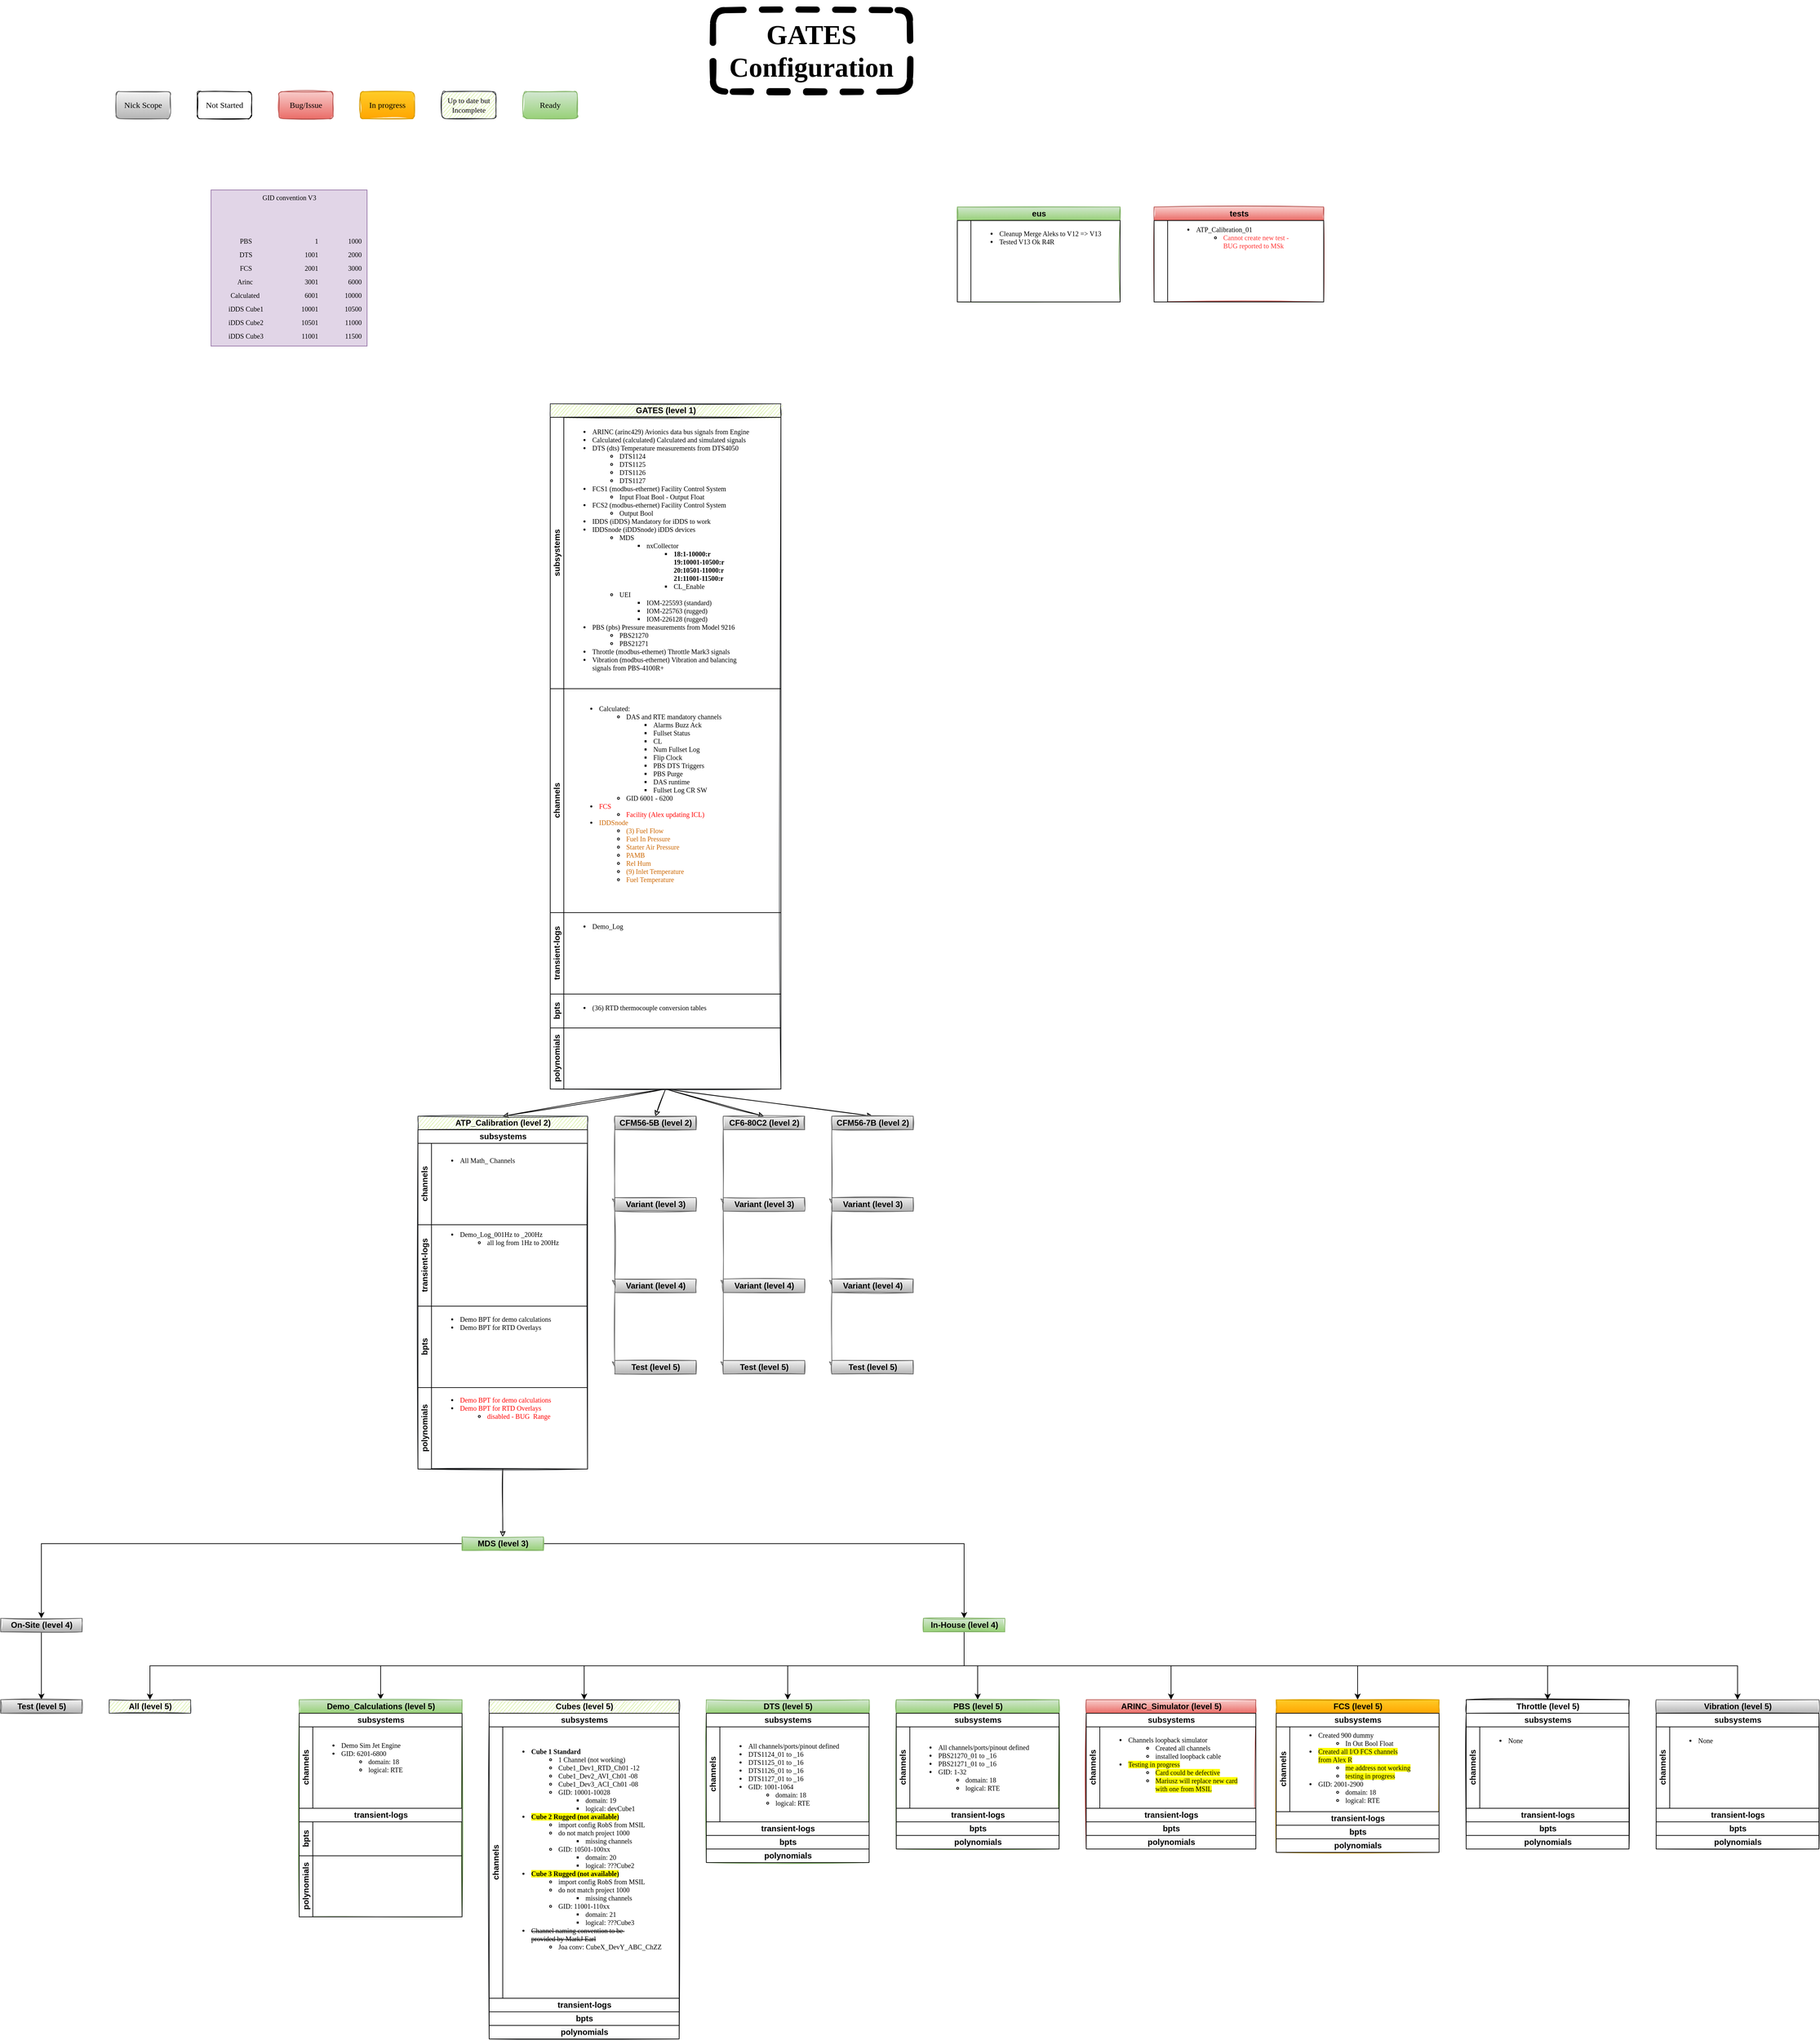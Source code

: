 <mxfile version="14.2.7" type="github"><diagram id="Zq9hnfcXsbe9FfwRNvJQ" name="DIA"><mxGraphModel dx="7781" dy="532" grid="1" gridSize="10" guides="1" tooltips="1" connect="1" arrows="1" fold="1" page="1" pageScale="1" pageWidth="1700" pageHeight="1100" math="0" shadow="0"><root><mxCell id="0"/><mxCell id="1" parent="0"/><mxCell id="Wgui1w8sPpxk3eTbF6N7-1" style="edgeStyle=orthogonalEdgeStyle;rounded=0;orthogonalLoop=1;jettySize=auto;html=1;entryX=0.5;entryY=0;entryDx=0;entryDy=0;noEdgeStyle=1;orthogonal=1;sketch=1;sketchStyle=rough;exitX=0.5;exitY=1;exitDx=0;exitDy=0;" parent="1" source="Wgui1w8sPpxk3eTbF6N7-5" target="Wgui1w8sPpxk3eTbF6N7-16" edge="1"><mxGeometry relative="1" as="geometry"/></mxCell><mxCell id="Wgui1w8sPpxk3eTbF6N7-2" style="edgeStyle=orthogonalEdgeStyle;rounded=0;orthogonalLoop=1;jettySize=auto;html=1;entryX=0.5;entryY=0;entryDx=0;entryDy=0;noEdgeStyle=1;orthogonal=1;sketch=1;sketchStyle=rough;exitX=0.5;exitY=1;exitDx=0;exitDy=0;" parent="1" source="Wgui1w8sPpxk3eTbF6N7-5" target="Wgui1w8sPpxk3eTbF6N7-23" edge="1"><mxGeometry relative="1" as="geometry"><mxPoint x="-10530" y="-13493.04" as="targetPoint"/></mxGeometry></mxCell><mxCell id="Wgui1w8sPpxk3eTbF6N7-3" style="edgeStyle=orthogonalEdgeStyle;rounded=0;orthogonalLoop=1;jettySize=auto;html=1;entryX=0.5;entryY=0;entryDx=0;entryDy=0;noEdgeStyle=1;orthogonal=1;sketch=1;sketchStyle=rough;exitX=0.5;exitY=1;exitDx=0;exitDy=0;" parent="1" source="Wgui1w8sPpxk3eTbF6N7-5" target="Wgui1w8sPpxk3eTbF6N7-93" edge="1"><mxGeometry relative="1" as="geometry"/></mxCell><mxCell id="Wgui1w8sPpxk3eTbF6N7-4" style="edgeStyle=orthogonalEdgeStyle;rounded=0;orthogonalLoop=1;jettySize=auto;html=1;entryX=0.5;entryY=0;entryDx=0;entryDy=0;noEdgeStyle=1;orthogonal=1;sketch=1;sketchStyle=rough;exitX=0.5;exitY=1;exitDx=0;exitDy=0;" parent="1" source="Wgui1w8sPpxk3eTbF6N7-5" target="Wgui1w8sPpxk3eTbF6N7-100" edge="1"><mxGeometry relative="1" as="geometry"/></mxCell><mxCell id="Wgui1w8sPpxk3eTbF6N7-15" style="edgeStyle=orthogonalEdgeStyle;rounded=0;orthogonalLoop=1;jettySize=auto;html=1;noEdgeStyle=1;orthogonal=1;sketch=1;sketchStyle=rough;entryX=0.5;entryY=0;entryDx=0;entryDy=0;exitX=0.5;exitY=1;exitDx=0;exitDy=0;" parent="1" source="Wgui1w8sPpxk3eTbF6N7-16" target="Wgui1w8sPpxk3eTbF6N7-30" edge="1"><mxGeometry relative="1" as="geometry"><mxPoint x="-6420" y="1780" as="sourcePoint"/></mxGeometry></mxCell><mxCell id="Wgui1w8sPpxk3eTbF6N7-22" style="edgeStyle=orthogonalEdgeStyle;rounded=0;orthogonalLoop=1;jettySize=auto;html=1;entryX=0;entryY=0.5;entryDx=0;entryDy=0;noEdgeStyle=1;orthogonal=1;sketch=1;sketchStyle=rough;fillColor=#f5f5f5;strokeColor=#666666;gradientColor=#b3b3b3;" parent="1" source="Wgui1w8sPpxk3eTbF6N7-23" target="Wgui1w8sPpxk3eTbF6N7-107" edge="1"><mxGeometry relative="1" as="geometry"/></mxCell><mxCell id="Wgui1w8sPpxk3eTbF6N7-92" style="edgeStyle=orthogonalEdgeStyle;rounded=0;orthogonalLoop=1;jettySize=auto;html=1;entryX=0;entryY=0.5;entryDx=0;entryDy=0;noEdgeStyle=1;orthogonal=1;sketch=1;sketchStyle=rough;fillColor=#f5f5f5;strokeColor=#666666;gradientColor=#b3b3b3;" parent="1" source="Wgui1w8sPpxk3eTbF6N7-93" target="Wgui1w8sPpxk3eTbF6N7-127" edge="1"><mxGeometry relative="1" as="geometry"/></mxCell><mxCell id="Wgui1w8sPpxk3eTbF6N7-99" style="edgeStyle=orthogonalEdgeStyle;rounded=0;orthogonalLoop=1;jettySize=auto;html=1;entryX=0;entryY=0.5;entryDx=0;entryDy=0;noEdgeStyle=1;orthogonal=1;sketch=1;sketchStyle=rough;fillColor=#f5f5f5;strokeColor=#666666;gradientColor=#b3b3b3;" parent="1" source="Wgui1w8sPpxk3eTbF6N7-100" target="Wgui1w8sPpxk3eTbF6N7-147" edge="1"><mxGeometry relative="1" as="geometry"/></mxCell><mxCell id="Wgui1w8sPpxk3eTbF6N7-106" style="edgeStyle=orthogonalEdgeStyle;rounded=0;orthogonalLoop=1;jettySize=auto;html=1;entryX=0;entryY=0.5;entryDx=0;entryDy=0;noEdgeStyle=1;orthogonal=1;sketch=1;sketchStyle=rough;fillColor=#f5f5f5;strokeColor=#666666;gradientColor=#b3b3b3;" parent="1" source="Wgui1w8sPpxk3eTbF6N7-107" target="Wgui1w8sPpxk3eTbF6N7-114" edge="1"><mxGeometry relative="1" as="geometry"/></mxCell><mxCell id="Wgui1w8sPpxk3eTbF6N7-113" style="edgeStyle=orthogonalEdgeStyle;rounded=0;orthogonalLoop=1;jettySize=auto;html=1;entryX=0;entryY=0.5;entryDx=0;entryDy=0;noEdgeStyle=1;orthogonal=1;sketch=1;sketchStyle=rough;fillColor=#f5f5f5;strokeColor=#666666;gradientColor=#b3b3b3;" parent="1" source="Wgui1w8sPpxk3eTbF6N7-114" target="Wgui1w8sPpxk3eTbF6N7-120" edge="1"><mxGeometry relative="1" as="geometry"/></mxCell><mxCell id="Wgui1w8sPpxk3eTbF6N7-126" style="edgeStyle=orthogonalEdgeStyle;rounded=0;orthogonalLoop=1;jettySize=auto;html=1;entryX=0;entryY=0.5;entryDx=0;entryDy=0;noEdgeStyle=1;orthogonal=1;sketch=1;sketchStyle=rough;fillColor=#f5f5f5;strokeColor=#666666;gradientColor=#b3b3b3;" parent="1" source="Wgui1w8sPpxk3eTbF6N7-127" target="Wgui1w8sPpxk3eTbF6N7-134" edge="1"><mxGeometry relative="1" as="geometry"/></mxCell><mxCell id="Wgui1w8sPpxk3eTbF6N7-133" style="edgeStyle=orthogonalEdgeStyle;rounded=0;orthogonalLoop=1;jettySize=auto;html=1;entryX=0;entryY=0.5;entryDx=0;entryDy=0;noEdgeStyle=1;orthogonal=1;sketch=1;sketchStyle=rough;fillColor=#f5f5f5;strokeColor=#666666;gradientColor=#b3b3b3;" parent="1" source="Wgui1w8sPpxk3eTbF6N7-134" target="Wgui1w8sPpxk3eTbF6N7-140" edge="1"><mxGeometry relative="1" as="geometry"/></mxCell><mxCell id="Wgui1w8sPpxk3eTbF6N7-146" style="edgeStyle=orthogonalEdgeStyle;rounded=0;orthogonalLoop=1;jettySize=auto;html=1;entryX=0;entryY=0.5;entryDx=0;entryDy=0;noEdgeStyle=1;orthogonal=1;sketch=1;sketchStyle=rough;fillColor=#f5f5f5;strokeColor=#666666;gradientColor=#b3b3b3;" parent="1" source="Wgui1w8sPpxk3eTbF6N7-147" target="Wgui1w8sPpxk3eTbF6N7-154" edge="1"><mxGeometry relative="1" as="geometry"/></mxCell><mxCell id="Wgui1w8sPpxk3eTbF6N7-153" style="edgeStyle=orthogonalEdgeStyle;rounded=0;orthogonalLoop=1;jettySize=auto;html=1;entryX=0;entryY=0.5;entryDx=0;entryDy=0;noEdgeStyle=1;orthogonal=1;sketch=1;sketchStyle=rough;fillColor=#f5f5f5;strokeColor=#666666;gradientColor=#b3b3b3;" parent="1" source="Wgui1w8sPpxk3eTbF6N7-154" target="Wgui1w8sPpxk3eTbF6N7-160" edge="1"><mxGeometry relative="1" as="geometry"/></mxCell><mxCell id="Wgui1w8sPpxk3eTbF6N7-166" value="GID convention V3&lt;br&gt;&lt;br&gt;&lt;br&gt;&lt;br&gt;&lt;br&gt;&lt;table border=&quot;0&quot; cellpadding=&quot;0&quot; cellspacing=&quot;0&quot; width=&quot;213&quot; style=&quot;border-collapse: collapse ; width: 160pt&quot;&gt; &lt;colgroup&gt;&lt;col width=&quot;85&quot; style=&quot;width: 64pt&quot;&gt;&lt;/colgroup&gt; &lt;colgroup&gt;&lt;col width=&quot;64&quot; span=&quot;2&quot; style=&quot;width: 48pt&quot;&gt;&lt;/colgroup&gt; &lt;tbody&gt;&lt;tr style=&quot;height: 15.0pt&quot;&gt;  &lt;td height=&quot;20&quot; width=&quot;85&quot; style=&quot;height: 15.0pt ; width: 64pt&quot;&gt;PBS&lt;/td&gt;  &lt;td align=&quot;right&quot; width=&quot;64&quot; style=&quot;width: 48pt&quot;&gt;1&lt;/td&gt;  &lt;td align=&quot;right&quot; width=&quot;64&quot; style=&quot;width: 48pt&quot;&gt;1000&lt;/td&gt; &lt;/tr&gt; &lt;tr style=&quot;height: 15.0pt&quot;&gt;  &lt;td height=&quot;20&quot; style=&quot;height: 15.0pt&quot;&gt;DTS&lt;/td&gt;  &lt;td align=&quot;right&quot;&gt;1001&lt;/td&gt;  &lt;td align=&quot;right&quot;&gt;2000&lt;/td&gt; &lt;/tr&gt; &lt;tr style=&quot;height: 15.0pt&quot;&gt;  &lt;td height=&quot;20&quot; style=&quot;height: 15.0pt&quot;&gt;FCS&lt;/td&gt;  &lt;td align=&quot;right&quot;&gt;2001&lt;/td&gt;  &lt;td align=&quot;right&quot;&gt;3000&lt;/td&gt; &lt;/tr&gt; &lt;tr style=&quot;height: 15.0pt&quot;&gt;  &lt;td height=&quot;20&quot; style=&quot;height: 15.0pt&quot;&gt;Arinc&amp;nbsp;&lt;/td&gt;  &lt;td align=&quot;right&quot;&gt;3001&lt;/td&gt;  &lt;td align=&quot;right&quot;&gt;6000&lt;/td&gt; &lt;/tr&gt; &lt;tr style=&quot;height: 15.0pt&quot;&gt;  &lt;td height=&quot;20&quot; style=&quot;height: 15.0pt&quot;&gt;Calculated&amp;nbsp;&lt;/td&gt;  &lt;td align=&quot;right&quot;&gt;6001&lt;/td&gt;  &lt;td align=&quot;right&quot;&gt;10000&lt;/td&gt; &lt;/tr&gt; &lt;tr style=&quot;height: 15.0pt&quot;&gt;  &lt;td height=&quot;20&quot; style=&quot;height: 15.0pt&quot;&gt;iDDS Cube1&lt;/td&gt;  &lt;td align=&quot;right&quot;&gt;10001&lt;/td&gt;  &lt;td align=&quot;right&quot;&gt;10500&lt;/td&gt; &lt;/tr&gt; &lt;tr style=&quot;height: 15.0pt&quot;&gt;  &lt;td height=&quot;20&quot; style=&quot;height: 15.0pt&quot;&gt;iDDS Cube2&lt;/td&gt;  &lt;td align=&quot;right&quot;&gt;10501&lt;/td&gt;  &lt;td align=&quot;right&quot;&gt;11000&lt;/td&gt; &lt;/tr&gt; &lt;tr style=&quot;height: 15.0pt&quot;&gt;  &lt;td height=&quot;20&quot; style=&quot;height: 15.0pt&quot;&gt;iDDS Cube3&lt;/td&gt;  &lt;td align=&quot;right&quot;&gt;11001&lt;/td&gt;  &lt;td align=&quot;right&quot;&gt;11500&lt;/td&gt; &lt;/tr&gt;&lt;/tbody&gt;&lt;/table&gt;" style="text;html=1;align=center;verticalAlign=middle;resizable=0;points=[];autosize=1;fontSize=10;fontFamily=Comic Sans MS;fillColor=#e1d5e7;strokeColor=#9673a6;" parent="1" vertex="1"><mxGeometry x="-5980" y="365.0" width="230" height="230" as="geometry"/></mxCell><mxCell id="Wgui1w8sPpxk3eTbF6N7-167" value="&lt;h1&gt;GATES Configuration&lt;/h1&gt;" style="text;html=1;fillColor=none;align=center;verticalAlign=middle;whiteSpace=wrap;rounded=1;comic=0;sketch=1;fontFamily=Comic Sans MS;fontSize=20;glass=0;strokeColor=#000000;strokeWidth=9;dashed=1;" parent="1" vertex="1"><mxGeometry x="-5240" y="100" width="290" height="120" as="geometry"/></mxCell><mxCell id="JqOLdT1LsUDMldBZ7WH4-16" value="In progress" style="rounded=1;whiteSpace=wrap;html=1;gradientColor=#ffa500;fillColor=#ffcd28;strokeColor=#d79b00;sketch=1;fontFamily=Comic Sans MS;" parent="1" vertex="1"><mxGeometry x="-5760" y="220" width="80" height="40" as="geometry"/></mxCell><mxCell id="JqOLdT1LsUDMldBZ7WH4-17" value="Bug/Issue" style="rounded=1;whiteSpace=wrap;html=1;gradientColor=#ea6b66;fillColor=#f8cecc;strokeColor=#b85450;sketch=1;fontFamily=Comic Sans MS;" parent="1" vertex="1"><mxGeometry x="-5880" y="220" width="80" height="40" as="geometry"/></mxCell><mxCell id="JqOLdT1LsUDMldBZ7WH4-19" value="Nick Scope" style="rounded=1;whiteSpace=wrap;html=1;gradientColor=#b3b3b3;fillColor=#f5f5f5;strokeColor=#666666;sketch=1;fontFamily=Comic Sans MS;" parent="1" vertex="1"><mxGeometry x="-6120" y="220" width="80" height="40" as="geometry"/></mxCell><mxCell id="JqOLdT1LsUDMldBZ7WH4-20" value="Ready" style="rounded=1;whiteSpace=wrap;html=1;gradientColor=#97d077;fillColor=#d5e8d4;strokeColor=#82b366;sketch=1;fontFamily=Comic Sans MS;" parent="1" vertex="1"><mxGeometry x="-5520" y="220" width="80" height="40" as="geometry"/></mxCell><mxCell id="o3g-TnR4sbYDjbQdbGaY-1" value="Up to date but Incomplete" style="rounded=1;whiteSpace=wrap;html=1;fillColor=#cdeb8b;strokeColor=#36393d;sketch=1;fontFamily=Comic Sans MS;fontSize=11;" parent="1" vertex="1"><mxGeometry x="-5640" y="220" width="80" height="40" as="geometry"/></mxCell><mxCell id="o3g-TnR4sbYDjbQdbGaY-2" value="Not Started" style="rounded=1;whiteSpace=wrap;html=1;sketch=1;fontFamily=Comic Sans MS;" parent="1" vertex="1"><mxGeometry x="-6000" y="220" width="80" height="40" as="geometry"/></mxCell><mxCell id="Wgui1w8sPpxk3eTbF6N7-5" value="GATES (level 1)" style="swimlane;html=1;childLayout=stackLayout;resizeParent=1;resizeParentMax=0;horizontal=1;startSize=20;horizontalStack=0;sketch=1;sketchStyle=rough;fillColor=#cdeb8b;strokeColor=#36393d;" parent="1" vertex="1"><mxGeometry x="-5480" y="680" width="340" height="1010" as="geometry"><mxRectangle x="-6290" y="680" width="120" height="20" as="alternateBounds"/></mxGeometry></mxCell><mxCell id="Wgui1w8sPpxk3eTbF6N7-6" value="subsystems" style="swimlane;html=1;startSize=20;horizontal=0;" parent="Wgui1w8sPpxk3eTbF6N7-5" vertex="1"><mxGeometry y="20" width="340" height="400" as="geometry"><mxRectangle y="20" width="350" height="20" as="alternateBounds"/></mxGeometry></mxCell><mxCell id="Wgui1w8sPpxk3eTbF6N7-7" value="&lt;ul&gt;&lt;li&gt;ARINC (arinc429) Avionics data bus signals from Engine&lt;/li&gt;&lt;li&gt;Calculated (calculated) Calculated and simulated signals&lt;/li&gt;&lt;li&gt;DTS (dts) Temperature measurements from DTS4050&lt;/li&gt;&lt;ul&gt;&lt;li&gt;DTS1124&lt;/li&gt;&lt;li&gt;DTS1125&lt;/li&gt;&lt;li&gt;DTS1126&lt;/li&gt;&lt;li&gt;DTS1127&lt;/li&gt;&lt;/ul&gt;&lt;li&gt;FCS1 (modbus-ethernet) Facility Control System&lt;/li&gt;&lt;ul&gt;&lt;li&gt;Input Float Bool - Output Float&lt;br&gt;&lt;/li&gt;&lt;/ul&gt;&lt;li&gt;FCS2 (modbus-ethernet) Facility Control System&lt;/li&gt;&lt;ul&gt;&lt;li&gt;Output Bool&lt;br&gt;&lt;/li&gt;&lt;/ul&gt;&lt;li&gt;IDDS (iDDS) Mandatory for iDDS to work&lt;/li&gt;&lt;li&gt;IDDSnode (iDDSnode) iDDS devices&lt;/li&gt;&lt;ul&gt;&lt;li&gt;&lt;span&gt;MDS&lt;/span&gt;&lt;br&gt;&lt;/li&gt;&lt;ul&gt;&lt;li&gt;&lt;span&gt;nxCollector&lt;/span&gt;&lt;/li&gt;&lt;ul&gt;&lt;li&gt;&lt;span&gt;&lt;b&gt;18:1-10000:r &lt;br&gt;19:10001-10500:r &lt;br&gt;20:10501-11000:r &lt;br&gt;21:11001-11500:r&lt;/b&gt;&lt;br&gt;&lt;/span&gt;&lt;/li&gt;&lt;li&gt;&lt;span&gt;CL_Enable&lt;/span&gt;&lt;/li&gt;&lt;/ul&gt;&lt;/ul&gt;&lt;li&gt;&lt;span&gt;UEI&lt;/span&gt;&lt;/li&gt;&lt;ul&gt;&lt;li&gt;&lt;span&gt;IOM-225593 (standard)&lt;/span&gt;&lt;/li&gt;&lt;li&gt;&lt;span&gt;IOM-225763 (rugged)&lt;/span&gt;&lt;/li&gt;&lt;li&gt;&lt;span&gt;IOM-226128 (rugged)&lt;/span&gt;&lt;/li&gt;&lt;/ul&gt;&lt;/ul&gt;&lt;li&gt;PBS (pbs) Pressure measurements from Model 9216&lt;/li&gt;&lt;ul&gt;&lt;li&gt;PBS21270&lt;/li&gt;&lt;li&gt;PBS21271&lt;/li&gt;&lt;/ul&gt;&lt;li&gt;&lt;span&gt;Throttle (modbus-ethernet)&amp;nbsp;&lt;/span&gt;Throttle Mark3 signals&lt;br&gt;&lt;/li&gt;&lt;li&gt;Vibration&amp;nbsp;(modbus-ethernet)&amp;nbsp;Vibration and balancing &lt;br&gt;signals from PBS-4100R+&lt;/li&gt;&lt;/ul&gt;" style="text;align=left;verticalAlign=middle;resizable=0;points=[];autosize=1;fontSize=10;fontFamily=Comic Sans MS;rounded=0;sketch=0;html=1;" parent="Wgui1w8sPpxk3eTbF6N7-6" vertex="1"><mxGeometry x="20" width="320" height="390" as="geometry"/></mxCell><mxCell id="Wgui1w8sPpxk3eTbF6N7-8" value="channels" style="swimlane;html=1;startSize=20;horizontal=0;" parent="Wgui1w8sPpxk3eTbF6N7-5" vertex="1"><mxGeometry y="420" width="340" height="330" as="geometry"><mxRectangle y="140" width="160" height="20" as="alternateBounds"/></mxGeometry></mxCell><mxCell id="Wgui1w8sPpxk3eTbF6N7-9" value="&lt;ul&gt;&lt;li&gt;&lt;span&gt;Calculated:&amp;nbsp;&lt;/span&gt;&lt;br&gt;&lt;/li&gt;&lt;ul&gt;&lt;li&gt;DAS and RTE mandatory channels&lt;/li&gt;&lt;ul&gt;&lt;li&gt;&lt;span&gt;Alarms Buzz Ack&lt;/span&gt;&lt;br&gt;&lt;/li&gt;&lt;li&gt;Fullset Status&lt;/li&gt;&lt;li&gt;CL&lt;/li&gt;&lt;li&gt;Num Fullset Log&lt;/li&gt;&lt;li&gt;Flip Clock&lt;/li&gt;&lt;li&gt;PBS DTS Triggers&lt;/li&gt;&lt;li&gt;PBS Purge&lt;/li&gt;&lt;li&gt;DAS runtime&lt;/li&gt;&lt;li&gt;Fullset Log CR SW&lt;/li&gt;&lt;/ul&gt;&lt;li&gt;GID 6001 - 6200&lt;/li&gt;&lt;/ul&gt;&lt;li&gt;&lt;span style=&quot;color: rgb(255 , 0 , 0)&quot;&gt;FCS&lt;/span&gt;&lt;br&gt;&lt;/li&gt;&lt;ul&gt;&lt;li&gt;&lt;font color=&quot;#ff0000&quot;&gt;Facility (Alex updating ICL)&lt;/font&gt;&lt;/li&gt;&lt;/ul&gt;&lt;li&gt;&lt;span&gt;&lt;font color=&quot;#cc6600&quot;&gt;IDDSnode&lt;/font&gt;&lt;/span&gt;&lt;/li&gt;&lt;ul&gt;&lt;li&gt;&lt;span&gt;&lt;font color=&quot;#cc6600&quot;&gt;(3) Fuel Flow&lt;/font&gt;&lt;/span&gt;&lt;/li&gt;&lt;li&gt;&lt;span&gt;&lt;font color=&quot;#cc6600&quot;&gt;Fuel In Pressure&lt;/font&gt;&lt;/span&gt;&lt;/li&gt;&lt;li&gt;&lt;span&gt;&lt;font color=&quot;#cc6600&quot;&gt;Starter Air Pressure&lt;/font&gt;&lt;/span&gt;&lt;/li&gt;&lt;li&gt;&lt;span&gt;&lt;font color=&quot;#cc6600&quot;&gt;PAMB&lt;/font&gt;&lt;/span&gt;&lt;/li&gt;&lt;li&gt;&lt;span&gt;&lt;font color=&quot;#cc6600&quot;&gt;Rel Hum&lt;/font&gt;&lt;/span&gt;&lt;/li&gt;&lt;li&gt;&lt;span&gt;&lt;font color=&quot;#cc6600&quot;&gt;(9) Inlet Temperature&lt;/font&gt;&lt;/span&gt;&lt;/li&gt;&lt;li&gt;&lt;span&gt;&lt;font color=&quot;#cc6600&quot;&gt;Fuel Temperature&lt;/font&gt;&lt;/span&gt;&lt;/li&gt;&lt;/ul&gt;&lt;/ul&gt;" style="text;align=left;verticalAlign=middle;resizable=0;points=[];autosize=1;fontSize=10;fontFamily=Comic Sans MS;rounded=0;sketch=0;html=1;" parent="Wgui1w8sPpxk3eTbF6N7-8" vertex="1"><mxGeometry x="30" y="10" width="250" height="290" as="geometry"/></mxCell><mxCell id="Wgui1w8sPpxk3eTbF6N7-10" value="transient-logs" style="swimlane;html=1;startSize=20;horizontal=0;" parent="Wgui1w8sPpxk3eTbF6N7-5" vertex="1"><mxGeometry y="750" width="340" height="120" as="geometry"><mxRectangle y="260" width="160" height="20" as="alternateBounds"/></mxGeometry></mxCell><mxCell id="Wgui1w8sPpxk3eTbF6N7-12" value="&lt;ul&gt;&lt;li&gt;Demo_Log&lt;/li&gt;&lt;/ul&gt;" style="text;align=left;verticalAlign=middle;resizable=0;points=[];autosize=1;fontSize=10;fontFamily=Comic Sans MS;rounded=0;sketch=0;html=1;" parent="Wgui1w8sPpxk3eTbF6N7-10" vertex="1"><mxGeometry x="20" width="100" height="40" as="geometry"/></mxCell><mxCell id="Wgui1w8sPpxk3eTbF6N7-11" value="&lt;span style=&quot;background-color: rgb(248 , 249 , 250)&quot;&gt;bpts&lt;/span&gt;" style="swimlane;html=1;startSize=20;horizontal=0;" parent="Wgui1w8sPpxk3eTbF6N7-5" vertex="1"><mxGeometry y="870" width="340" height="50" as="geometry"><mxRectangle y="380" width="160" height="20" as="alternateBounds"/></mxGeometry></mxCell><mxCell id="Wgui1w8sPpxk3eTbF6N7-14" value="&lt;ul&gt;&lt;li&gt;&lt;span&gt;(36) RTD thermocouple conversion tables&lt;/span&gt;&lt;br&gt;&lt;/li&gt;&lt;/ul&gt;" style="text;align=left;verticalAlign=middle;resizable=0;points=[];autosize=1;fontSize=10;fontFamily=Comic Sans MS;rounded=0;sketch=0;html=1;" parent="Wgui1w8sPpxk3eTbF6N7-11" vertex="1"><mxGeometry x="20" width="250" height="40" as="geometry"/></mxCell><mxCell id="Wgui1w8sPpxk3eTbF6N7-13" value="&lt;span style=&quot;background-color: rgb(248 , 249 , 250)&quot;&gt;polynomials&lt;/span&gt;" style="swimlane;html=1;startSize=20;horizontal=0;" parent="Wgui1w8sPpxk3eTbF6N7-5" vertex="1"><mxGeometry y="920" width="340" height="90" as="geometry"><mxRectangle y="550" width="350" height="20" as="alternateBounds"/></mxGeometry></mxCell><mxCell id="Wgui1w8sPpxk3eTbF6N7-16" value="ATP_Calibration (level 2)" style="swimlane;html=1;childLayout=stackLayout;resizeParent=1;resizeParentMax=0;horizontal=1;startSize=20;horizontalStack=0;sketch=1;sketchStyle=rough;fillColor=#cdeb8b;strokeColor=#36393d;" parent="1" vertex="1"><mxGeometry x="-5675" y="1730" width="250" height="520" as="geometry"><mxRectangle x="-6485" y="1710" width="120" height="20" as="alternateBounds"/></mxGeometry></mxCell><mxCell id="Wgui1w8sPpxk3eTbF6N7-17" value="subsystems" style="swimlane;html=1;startSize=20;horizontal=0;sketchStyle=rough;" parent="Wgui1w8sPpxk3eTbF6N7-16" vertex="1" collapsed="1"><mxGeometry y="20" width="250" height="20" as="geometry"><mxRectangle y="20" width="160" height="120" as="alternateBounds"/></mxGeometry></mxCell><mxCell id="Wgui1w8sPpxk3eTbF6N7-18" value="channels" style="swimlane;html=1;startSize=20;horizontal=0;sketchStyle=rough;" parent="Wgui1w8sPpxk3eTbF6N7-16" vertex="1"><mxGeometry y="40" width="250" height="120" as="geometry"><mxRectangle y="40" width="160" height="20" as="alternateBounds"/></mxGeometry></mxCell><mxCell id="FcIGjHqDoQgn5boDgz93-2" value="&lt;ul&gt;&lt;li&gt;All Math_ Channels&lt;/li&gt;&lt;/ul&gt;" style="text;align=left;verticalAlign=middle;resizable=0;points=[];autosize=1;fontSize=10;fontFamily=Comic Sans MS;rounded=0;sketch=0;html=1;" parent="Wgui1w8sPpxk3eTbF6N7-18" vertex="1"><mxGeometry x="20" y="5" width="150" height="40" as="geometry"/></mxCell><mxCell id="Wgui1w8sPpxk3eTbF6N7-19" value="transient-logs" style="swimlane;html=1;startSize=20;horizontal=0;sketchStyle=rough;" parent="Wgui1w8sPpxk3eTbF6N7-16" vertex="1"><mxGeometry y="160" width="250" height="120" as="geometry"><mxRectangle y="160" width="160" height="20" as="alternateBounds"/></mxGeometry></mxCell><mxCell id="FcIGjHqDoQgn5boDgz93-3" value="&lt;ul&gt;&lt;li&gt;Demo_Log_001Hz to _200Hz&lt;/li&gt;&lt;ul&gt;&lt;li&gt;all log from 1Hz to 200Hz&lt;/li&gt;&lt;/ul&gt;&lt;/ul&gt;" style="text;align=left;verticalAlign=middle;resizable=0;points=[];autosize=1;fontSize=10;fontFamily=Comic Sans MS;rounded=0;sketch=0;html=1;" parent="Wgui1w8sPpxk3eTbF6N7-19" vertex="1"><mxGeometry x="20" y="-5" width="220" height="50" as="geometry"/></mxCell><mxCell id="Wgui1w8sPpxk3eTbF6N7-20" value="&lt;span style=&quot;background-color: rgb(248 , 249 , 250)&quot;&gt;bpts&lt;/span&gt;" style="swimlane;html=1;startSize=20;horizontal=0;sketchStyle=rough;" parent="Wgui1w8sPpxk3eTbF6N7-16" vertex="1"><mxGeometry y="280" width="250" height="120" as="geometry"><mxRectangle y="280" width="160" height="20" as="alternateBounds"/></mxGeometry></mxCell><mxCell id="FcIGjHqDoQgn5boDgz93-1" value="&lt;ul&gt;&lt;li&gt;&lt;span&gt;Demo BPT for demo&amp;nbsp;&lt;/span&gt;calculations&lt;br&gt;&lt;/li&gt;&lt;li&gt;&lt;span&gt;Demo BPT for RTD Overlays&lt;/span&gt;&lt;/li&gt;&lt;/ul&gt;" style="text;align=left;verticalAlign=middle;resizable=0;points=[];autosize=1;fontSize=10;fontFamily=Comic Sans MS;rounded=0;sketch=0;html=1;" parent="Wgui1w8sPpxk3eTbF6N7-20" vertex="1"><mxGeometry x="20" width="210" height="50" as="geometry"/></mxCell><mxCell id="Wgui1w8sPpxk3eTbF6N7-21" value="&lt;span style=&quot;background-color: rgb(248 , 249 , 250)&quot;&gt;polynomials&lt;/span&gt;" style="swimlane;html=1;startSize=20;horizontal=0;sketchStyle=rough;" parent="Wgui1w8sPpxk3eTbF6N7-16" vertex="1"><mxGeometry y="400" width="250" height="120" as="geometry"><mxRectangle y="400" width="160" height="20" as="alternateBounds"/></mxGeometry></mxCell><mxCell id="JqOLdT1LsUDMldBZ7WH4-18" value="&lt;ul&gt;&lt;li&gt;&lt;font color=&quot;#ff0000&quot;&gt;Demo BPT for demo calculations&lt;/font&gt;&lt;/li&gt;&lt;li&gt;&lt;font color=&quot;#ff0000&quot;&gt;Demo BPT for RTD Overlays&lt;/font&gt;&lt;/li&gt;&lt;ul&gt;&lt;li&gt;&lt;font color=&quot;#ff0000&quot;&gt;disabled - BUG&amp;nbsp; Range&lt;/font&gt;&lt;/li&gt;&lt;/ul&gt;&lt;/ul&gt;" style="text;align=left;verticalAlign=middle;resizable=0;points=[];autosize=1;fontSize=10;fontFamily=Comic Sans MS;rounded=0;sketch=0;html=1;" parent="Wgui1w8sPpxk3eTbF6N7-21" vertex="1"><mxGeometry x="20" width="210" height="60" as="geometry"/></mxCell><mxCell id="Wgui1w8sPpxk3eTbF6N7-23" value="CFM56-5B (level 2)" style="swimlane;html=1;childLayout=stackLayout;resizeParent=1;resizeParentMax=0;horizontal=1;startSize=20;horizontalStack=0;sketch=1;sketchStyle=rough;fillColor=#f5f5f5;strokeColor=#666666;gradientColor=#b3b3b3;" parent="1" vertex="1" collapsed="1"><mxGeometry x="-5385" y="1730" width="120" height="20" as="geometry"><mxRectangle x="240" y="720" width="160" height="220" as="alternateBounds"/></mxGeometry></mxCell><mxCell id="Wgui1w8sPpxk3eTbF6N7-24" value="subsystems" style="swimlane;html=1;startSize=20;horizontal=0;" parent="Wgui1w8sPpxk3eTbF6N7-23" vertex="1" collapsed="1"><mxGeometry y="20" width="120" height="20" as="geometry"><mxRectangle y="20" width="160" height="120" as="alternateBounds"/></mxGeometry></mxCell><mxCell id="Wgui1w8sPpxk3eTbF6N7-25" value="channels" style="swimlane;html=1;startSize=20;horizontal=0;" parent="Wgui1w8sPpxk3eTbF6N7-23" vertex="1"><mxGeometry y="40" width="120" height="120" as="geometry"><mxRectangle y="140" width="200" height="20" as="alternateBounds"/></mxGeometry></mxCell><mxCell id="Wgui1w8sPpxk3eTbF6N7-26" value="transient-logs" style="swimlane;html=1;startSize=20;horizontal=0;" parent="Wgui1w8sPpxk3eTbF6N7-23" vertex="1" collapsed="1"><mxGeometry y="160" width="120" height="20" as="geometry"><mxRectangle y="160" width="160" height="120" as="alternateBounds"/></mxGeometry></mxCell><mxCell id="Wgui1w8sPpxk3eTbF6N7-27" value="&lt;span style=&quot;background-color: rgb(248 , 249 , 250)&quot;&gt;bpts&lt;/span&gt;" style="swimlane;html=1;startSize=20;horizontal=0;" parent="Wgui1w8sPpxk3eTbF6N7-23" vertex="1" collapsed="1"><mxGeometry y="180" width="120" height="20" as="geometry"><mxRectangle y="380" width="200" height="120" as="alternateBounds"/></mxGeometry></mxCell><mxCell id="Wgui1w8sPpxk3eTbF6N7-28" value="&lt;span style=&quot;background-color: rgb(248 , 249 , 250)&quot;&gt;polynomials&lt;/span&gt;" style="swimlane;html=1;startSize=20;horizontal=0;" parent="Wgui1w8sPpxk3eTbF6N7-23" vertex="1" collapsed="1"><mxGeometry y="200" width="120" height="20" as="geometry"><mxRectangle y="500" width="200" height="120" as="alternateBounds"/></mxGeometry></mxCell><mxCell id="o3g-TnR4sbYDjbQdbGaY-12" style="edgeStyle=orthogonalEdgeStyle;rounded=0;orthogonalLoop=1;jettySize=auto;html=1;fontSize=11;" parent="1" source="Wgui1w8sPpxk3eTbF6N7-30" target="JqOLdT1LsUDMldBZ7WH4-1" edge="1"><mxGeometry relative="1" as="geometry"/></mxCell><mxCell id="o3g-TnR4sbYDjbQdbGaY-14" style="edgeStyle=orthogonalEdgeStyle;rounded=0;orthogonalLoop=1;jettySize=auto;html=1;fontSize=11;" parent="1" source="Wgui1w8sPpxk3eTbF6N7-30" target="Wgui1w8sPpxk3eTbF6N7-42" edge="1"><mxGeometry relative="1" as="geometry"/></mxCell><mxCell id="Wgui1w8sPpxk3eTbF6N7-30" value="MDS (level 3)" style="swimlane;html=1;childLayout=stackLayout;resizeParent=1;resizeParentMax=0;horizontal=1;startSize=20;horizontalStack=0;sketch=1;sketchStyle=rough;fillColor=#d5e8d4;strokeColor=#82b366;gradientColor=#97d077;" parent="1" vertex="1" collapsed="1"><mxGeometry x="-5610" y="2350" width="120" height="20" as="geometry"><mxRectangle x="-6420" y="2310" width="160" height="120" as="alternateBounds"/></mxGeometry></mxCell><mxCell id="Wgui1w8sPpxk3eTbF6N7-31" value="subsystems" style="swimlane;html=1;startSize=20;horizontal=0;" parent="Wgui1w8sPpxk3eTbF6N7-30" vertex="1" collapsed="1"><mxGeometry y="20" width="120" height="20" as="geometry"><mxRectangle y="20" width="160" height="120" as="alternateBounds"/></mxGeometry></mxCell><mxCell id="Wgui1w8sPpxk3eTbF6N7-32" value="channels" style="swimlane;html=1;startSize=20;horizontal=0;" parent="Wgui1w8sPpxk3eTbF6N7-30" vertex="1" collapsed="1"><mxGeometry y="40" width="120" height="20" as="geometry"><mxRectangle y="40" width="160" height="120" as="alternateBounds"/></mxGeometry></mxCell><mxCell id="Wgui1w8sPpxk3eTbF6N7-33" value="transient-logs" style="swimlane;html=1;startSize=20;horizontal=0;" parent="Wgui1w8sPpxk3eTbF6N7-30" vertex="1" collapsed="1"><mxGeometry y="60" width="120" height="20" as="geometry"><mxRectangle y="60" width="160" height="120" as="alternateBounds"/></mxGeometry></mxCell><mxCell id="Wgui1w8sPpxk3eTbF6N7-34" value="&lt;span style=&quot;background-color: rgb(248 , 249 , 250)&quot;&gt;bpts&lt;/span&gt;" style="swimlane;html=1;startSize=20;horizontal=0;" parent="Wgui1w8sPpxk3eTbF6N7-30" vertex="1" collapsed="1"><mxGeometry y="80" width="120" height="20" as="geometry"><mxRectangle y="380" width="200" height="120" as="alternateBounds"/></mxGeometry></mxCell><mxCell id="Wgui1w8sPpxk3eTbF6N7-35" value="&lt;span style=&quot;background-color: rgb(248 , 249 , 250)&quot;&gt;polynomials&lt;/span&gt;" style="swimlane;html=1;startSize=20;horizontal=0;" parent="Wgui1w8sPpxk3eTbF6N7-30" vertex="1" collapsed="1"><mxGeometry y="100" width="120" height="20" as="geometry"><mxRectangle y="500" width="200" height="120" as="alternateBounds"/></mxGeometry></mxCell><mxCell id="o3g-TnR4sbYDjbQdbGaY-15" style="edgeStyle=orthogonalEdgeStyle;rounded=0;orthogonalLoop=1;jettySize=auto;html=1;exitX=0.5;exitY=1;exitDx=0;exitDy=0;entryX=0.5;entryY=0;entryDx=0;entryDy=0;fontSize=11;" parent="1" source="Wgui1w8sPpxk3eTbF6N7-42" target="lpVOJXxtTSca7659_Pa8-1" edge="1"><mxGeometry relative="1" as="geometry"/></mxCell><mxCell id="o3g-TnR4sbYDjbQdbGaY-17" style="edgeStyle=orthogonalEdgeStyle;rounded=0;orthogonalLoop=1;jettySize=auto;html=1;exitX=0.5;exitY=1;exitDx=0;exitDy=0;entryX=0.5;entryY=0;entryDx=0;entryDy=0;fontSize=11;" parent="1" source="Wgui1w8sPpxk3eTbF6N7-42" target="Wgui1w8sPpxk3eTbF6N7-48" edge="1"><mxGeometry relative="1" as="geometry"/></mxCell><mxCell id="o3g-TnR4sbYDjbQdbGaY-19" style="edgeStyle=orthogonalEdgeStyle;rounded=0;orthogonalLoop=1;jettySize=auto;html=1;exitX=0.5;exitY=1;exitDx=0;exitDy=0;entryX=0.5;entryY=0;entryDx=0;entryDy=0;fontSize=11;" parent="1" source="Wgui1w8sPpxk3eTbF6N7-42" target="Wgui1w8sPpxk3eTbF6N7-57" edge="1"><mxGeometry relative="1" as="geometry"/></mxCell><mxCell id="o3g-TnR4sbYDjbQdbGaY-20" style="edgeStyle=orthogonalEdgeStyle;rounded=0;orthogonalLoop=1;jettySize=auto;html=1;exitX=0.5;exitY=1;exitDx=0;exitDy=0;entryX=0.5;entryY=0;entryDx=0;entryDy=0;fontSize=11;" parent="1" source="Wgui1w8sPpxk3eTbF6N7-42" target="Wgui1w8sPpxk3eTbF6N7-64" edge="1"><mxGeometry relative="1" as="geometry"/></mxCell><mxCell id="o3g-TnR4sbYDjbQdbGaY-21" style="edgeStyle=orthogonalEdgeStyle;rounded=0;orthogonalLoop=1;jettySize=auto;html=1;exitX=0.5;exitY=1;exitDx=0;exitDy=0;entryX=0.5;entryY=0;entryDx=0;entryDy=0;fontSize=11;" parent="1" source="Wgui1w8sPpxk3eTbF6N7-42" target="Wgui1w8sPpxk3eTbF6N7-71" edge="1"><mxGeometry relative="1" as="geometry"/></mxCell><mxCell id="o3g-TnR4sbYDjbQdbGaY-22" style="edgeStyle=orthogonalEdgeStyle;rounded=0;orthogonalLoop=1;jettySize=auto;html=1;exitX=0.5;exitY=1;exitDx=0;exitDy=0;entryX=0.5;entryY=0;entryDx=0;entryDy=0;fontSize=11;" parent="1" source="Wgui1w8sPpxk3eTbF6N7-42" target="Wgui1w8sPpxk3eTbF6N7-78" edge="1"><mxGeometry relative="1" as="geometry"/></mxCell><mxCell id="o3g-TnR4sbYDjbQdbGaY-23" style="edgeStyle=orthogonalEdgeStyle;rounded=0;orthogonalLoop=1;jettySize=auto;html=1;exitX=0.5;exitY=1;exitDx=0;exitDy=0;entryX=0.5;entryY=0;entryDx=0;entryDy=0;fontSize=11;" parent="1" source="Wgui1w8sPpxk3eTbF6N7-42" target="Wgui1w8sPpxk3eTbF6N7-85" edge="1"><mxGeometry relative="1" as="geometry"/></mxCell><mxCell id="o3g-TnR4sbYDjbQdbGaY-24" style="edgeStyle=orthogonalEdgeStyle;rounded=0;orthogonalLoop=1;jettySize=auto;html=1;exitX=0.5;exitY=1;exitDx=0;exitDy=0;entryX=0.5;entryY=0;entryDx=0;entryDy=0;fontSize=11;" parent="1" source="Wgui1w8sPpxk3eTbF6N7-42" target="o3g-TnR4sbYDjbQdbGaY-3" edge="1"><mxGeometry relative="1" as="geometry"/></mxCell><mxCell id="o3g-TnR4sbYDjbQdbGaY-32" style="edgeStyle=orthogonalEdgeStyle;rounded=0;orthogonalLoop=1;jettySize=auto;html=1;exitX=0.5;exitY=1;exitDx=0;exitDy=0;fontSize=11;" parent="1" source="Wgui1w8sPpxk3eTbF6N7-42" target="o3g-TnR4sbYDjbQdbGaY-25" edge="1"><mxGeometry relative="1" as="geometry"/></mxCell><mxCell id="Wgui1w8sPpxk3eTbF6N7-42" value="In-House (level 4)" style="swimlane;html=1;childLayout=stackLayout;resizeParent=1;resizeParentMax=0;horizontal=1;startSize=20;horizontalStack=0;sketch=1;sketchStyle=rough;gradientColor=#97d077;fillColor=#d5e8d4;strokeColor=#82b366;" parent="1" vertex="1" collapsed="1"><mxGeometry x="-4930" y="2470" width="120" height="20" as="geometry"><mxRectangle x="670" y="250" width="160" height="120" as="alternateBounds"/></mxGeometry></mxCell><mxCell id="Wgui1w8sPpxk3eTbF6N7-43" value="subsystems" style="swimlane;html=1;startSize=20;horizontal=0;" parent="Wgui1w8sPpxk3eTbF6N7-42" vertex="1" collapsed="1"><mxGeometry y="20" width="120" height="20" as="geometry"><mxRectangle y="20" width="160" height="120" as="alternateBounds"/></mxGeometry></mxCell><mxCell id="Wgui1w8sPpxk3eTbF6N7-44" value="channels" style="swimlane;html=1;startSize=20;horizontal=0;" parent="Wgui1w8sPpxk3eTbF6N7-42" vertex="1" collapsed="1"><mxGeometry y="40" width="120" height="20" as="geometry"><mxRectangle y="40" width="160" height="120" as="alternateBounds"/></mxGeometry></mxCell><mxCell id="Wgui1w8sPpxk3eTbF6N7-45" value="transient-logs" style="swimlane;html=1;startSize=20;horizontal=0;" parent="Wgui1w8sPpxk3eTbF6N7-42" vertex="1" collapsed="1"><mxGeometry y="60" width="120" height="20" as="geometry"><mxRectangle y="60" width="160" height="120" as="alternateBounds"/></mxGeometry></mxCell><mxCell id="Wgui1w8sPpxk3eTbF6N7-46" value="&lt;span style=&quot;background-color: rgb(248 , 249 , 250)&quot;&gt;bpts&lt;/span&gt;" style="swimlane;html=1;startSize=20;horizontal=0;" parent="Wgui1w8sPpxk3eTbF6N7-42" vertex="1" collapsed="1"><mxGeometry y="80" width="120" height="20" as="geometry"><mxRectangle y="380" width="200" height="120" as="alternateBounds"/></mxGeometry></mxCell><mxCell id="Wgui1w8sPpxk3eTbF6N7-47" value="&lt;span style=&quot;background-color: rgb(248 , 249 , 250)&quot;&gt;polynomials&lt;/span&gt;" style="swimlane;html=1;startSize=20;horizontal=0;" parent="Wgui1w8sPpxk3eTbF6N7-42" vertex="1" collapsed="1"><mxGeometry y="100" width="120" height="20" as="geometry"><mxRectangle y="500" width="200" height="120" as="alternateBounds"/></mxGeometry></mxCell><mxCell id="Wgui1w8sPpxk3eTbF6N7-48" value="Demo_Calculations (level 5)" style="swimlane;html=1;childLayout=stackLayout;resizeParent=1;resizeParentMax=0;horizontal=1;startSize=20;horizontalStack=0;sketch=1;sketchStyle=rough;rounded=0;gradientColor=#97d077;fillColor=#d5e8d4;strokeColor=#82b366;" parent="1" vertex="1"><mxGeometry x="-5850" y="2590" width="240" height="320" as="geometry"><mxRectangle x="-8090" y="2510" width="120" height="20" as="alternateBounds"/></mxGeometry></mxCell><mxCell id="Wgui1w8sPpxk3eTbF6N7-49" value="subsystems" style="swimlane;html=1;startSize=20;horizontal=0;" parent="Wgui1w8sPpxk3eTbF6N7-48" vertex="1" collapsed="1"><mxGeometry y="20" width="240" height="20" as="geometry"><mxRectangle y="20" width="160" height="120" as="alternateBounds"/></mxGeometry></mxCell><mxCell id="Wgui1w8sPpxk3eTbF6N7-50" value="channels" style="swimlane;html=1;startSize=20;horizontal=0;" parent="Wgui1w8sPpxk3eTbF6N7-48" vertex="1"><mxGeometry y="40" width="240" height="120" as="geometry"><mxRectangle y="40" width="160" height="20" as="alternateBounds"/></mxGeometry></mxCell><mxCell id="Wgui1w8sPpxk3eTbF6N7-51" value="&lt;ul&gt;&lt;li&gt;Demo Sim Jet Engine&lt;/li&gt;&lt;li&gt;&lt;span&gt;GID: 6201-6800&lt;/span&gt;&lt;/li&gt;&lt;ul&gt;&lt;li&gt;domain: 18&lt;/li&gt;&lt;li&gt;logical: RTE&lt;/li&gt;&lt;/ul&gt;&lt;/ul&gt;" style="text;align=left;verticalAlign=middle;resizable=0;points=[];autosize=1;fontSize=10;fontFamily=Comic Sans MS;rounded=0;sketch=0;html=1;comic=0;" parent="Wgui1w8sPpxk3eTbF6N7-50" vertex="1"><mxGeometry x="20" y="10.0" width="150" height="70" as="geometry"/></mxCell><mxCell id="Wgui1w8sPpxk3eTbF6N7-52" value="transient-logs" style="swimlane;html=1;startSize=20;horizontal=0;" parent="Wgui1w8sPpxk3eTbF6N7-48" vertex="1" collapsed="1"><mxGeometry y="160" width="240" height="20" as="geometry"><mxRectangle y="60" width="160" height="120" as="alternateBounds"/></mxGeometry></mxCell><mxCell id="Wgui1w8sPpxk3eTbF6N7-53" value="&lt;span style=&quot;background-color: rgb(248 , 249 , 250)&quot;&gt;bpts&lt;/span&gt;" style="swimlane;html=1;startSize=20;horizontal=0;" parent="Wgui1w8sPpxk3eTbF6N7-48" vertex="1"><mxGeometry y="180" width="240" height="50" as="geometry"><mxRectangle y="180" width="240" height="20" as="alternateBounds"/></mxGeometry></mxCell><mxCell id="Wgui1w8sPpxk3eTbF6N7-55" value="&lt;span style=&quot;background-color: rgb(248 , 249 , 250)&quot;&gt;polynomials&lt;/span&gt;" style="swimlane;html=1;startSize=20;horizontal=0;" parent="Wgui1w8sPpxk3eTbF6N7-48" vertex="1"><mxGeometry y="230" width="240" height="90" as="geometry"><mxRectangle y="300" width="240" height="20" as="alternateBounds"/></mxGeometry></mxCell><mxCell id="Wgui1w8sPpxk3eTbF6N7-57" value="Cubes (level 5)" style="swimlane;html=1;childLayout=stackLayout;resizeParent=1;resizeParentMax=0;horizontal=1;startSize=20;horizontalStack=0;sketch=1;sketchStyle=rough;fillColor=#cdeb8b;strokeColor=#36393d;" parent="1" vertex="1"><mxGeometry x="-5570" y="2590" width="280" height="500" as="geometry"><mxRectangle x="-7810" y="2510" width="120" height="20" as="alternateBounds"/></mxGeometry></mxCell><mxCell id="Wgui1w8sPpxk3eTbF6N7-58" value="subsystems" style="swimlane;html=1;startSize=20;horizontal=0;" parent="Wgui1w8sPpxk3eTbF6N7-57" vertex="1" collapsed="1"><mxGeometry y="20" width="280" height="20" as="geometry"><mxRectangle y="20" width="160" height="120" as="alternateBounds"/></mxGeometry></mxCell><mxCell id="Wgui1w8sPpxk3eTbF6N7-59" value="channels" style="swimlane;html=1;startSize=20;horizontal=0;" parent="Wgui1w8sPpxk3eTbF6N7-57" vertex="1"><mxGeometry y="40" width="280" height="400" as="geometry"><mxRectangle y="40" width="160" height="20" as="alternateBounds"/></mxGeometry></mxCell><mxCell id="Wgui1w8sPpxk3eTbF6N7-60" value="&lt;ul&gt;&lt;li&gt;&lt;b&gt;Cube 1 Standard&lt;/b&gt;&lt;/li&gt;&lt;ul&gt;&lt;li&gt;1 Channel (not working)&lt;/li&gt;&lt;li&gt;Cube1_Dev1_RTD_Ch01 -12&lt;br&gt;&lt;/li&gt;&lt;li&gt;Cube1_Dev2_AVI_Ch01 -08&lt;br&gt;&lt;/li&gt;&lt;li&gt;Cube1_Dev3_ACI_Ch01 -08&lt;br&gt;&lt;/li&gt;&lt;li&gt;GID: 10001-10028&lt;/li&gt;&lt;ul&gt;&lt;li&gt;domain: 19&lt;/li&gt;&lt;li&gt;logical: devCube1&lt;/li&gt;&lt;/ul&gt;&lt;/ul&gt;&lt;li&gt;&lt;span style=&quot;background-color: rgb(255 , 255 , 0)&quot;&gt;&lt;b&gt;Cube 2 Rugged (not available)&lt;/b&gt;&lt;/span&gt;&lt;br&gt;&lt;/li&gt;&lt;ul&gt;&lt;li&gt;&lt;span&gt;import config RobS from MSIL&lt;/span&gt;&lt;/li&gt;&lt;li&gt;&lt;span&gt;do not match project 1000&lt;/span&gt;&lt;/li&gt;&lt;ul&gt;&lt;li&gt;&lt;span&gt;missing channels&lt;/span&gt;&lt;/li&gt;&lt;/ul&gt;&lt;li&gt;GID: 10501-100xx&lt;/li&gt;&lt;ul&gt;&lt;li&gt;domain: 20&lt;/li&gt;&lt;li&gt;logical: ???Cube2&lt;/li&gt;&lt;/ul&gt;&lt;/ul&gt;&lt;li&gt;&lt;b style=&quot;background-color: rgb(255 , 255 , 0)&quot;&gt;Cube 3 Rugged (not available)&lt;/b&gt;&lt;/li&gt;&lt;ul&gt;&lt;li&gt;import config RobS from MSIL&lt;/li&gt;&lt;li&gt;do not match project 1000&lt;/li&gt;&lt;ul&gt;&lt;li&gt;missing channels&lt;/li&gt;&lt;/ul&gt;&lt;li&gt;GID: 11001-110xx&lt;/li&gt;&lt;ul&gt;&lt;li&gt;domain: 21&lt;/li&gt;&lt;li&gt;logical: ???Cube3&lt;/li&gt;&lt;/ul&gt;&lt;/ul&gt;&lt;li&gt;&lt;strike&gt;Channel naming convention to be&amp;nbsp;&lt;br&gt;provided by MarkJ Earl&lt;/strike&gt;&lt;/li&gt;&lt;ul&gt;&lt;li&gt;Joa conv: CubeX_DevY_ABC_ChZZ&lt;/li&gt;&lt;/ul&gt;&lt;/ul&gt;" style="text;align=left;verticalAlign=middle;resizable=0;points=[];autosize=1;fontSize=10;fontFamily=Comic Sans MS;rounded=0;sketch=0;html=1;" parent="Wgui1w8sPpxk3eTbF6N7-59" vertex="1"><mxGeometry x="20" y="15" width="260" height="330" as="geometry"/></mxCell><mxCell id="Wgui1w8sPpxk3eTbF6N7-61" value="transient-logs" style="swimlane;html=1;startSize=20;horizontal=0;" parent="Wgui1w8sPpxk3eTbF6N7-57" vertex="1" collapsed="1"><mxGeometry y="440" width="280" height="20" as="geometry"><mxRectangle y="60" width="160" height="120" as="alternateBounds"/></mxGeometry></mxCell><mxCell id="Wgui1w8sPpxk3eTbF6N7-62" value="&lt;span style=&quot;background-color: rgb(248 , 249 , 250)&quot;&gt;bpts&lt;/span&gt;" style="swimlane;html=1;startSize=20;horizontal=0;" parent="Wgui1w8sPpxk3eTbF6N7-57" vertex="1" collapsed="1"><mxGeometry y="460" width="280" height="20" as="geometry"><mxRectangle y="380" width="200" height="120" as="alternateBounds"/></mxGeometry></mxCell><mxCell id="Wgui1w8sPpxk3eTbF6N7-63" value="&lt;span style=&quot;background-color: rgb(248 , 249 , 250)&quot;&gt;polynomials&lt;/span&gt;" style="swimlane;html=1;startSize=20;horizontal=0;" parent="Wgui1w8sPpxk3eTbF6N7-57" vertex="1" collapsed="1"><mxGeometry y="480" width="280" height="20" as="geometry"><mxRectangle y="500" width="200" height="120" as="alternateBounds"/></mxGeometry></mxCell><mxCell id="Wgui1w8sPpxk3eTbF6N7-64" value="DTS (level 5)" style="swimlane;html=1;childLayout=stackLayout;resizeParent=1;resizeParentMax=0;horizontal=1;startSize=20;horizontalStack=0;sketch=1;sketchStyle=rough;gradientColor=#97d077;fillColor=#d5e8d4;strokeColor=#82b366;" parent="1" vertex="1"><mxGeometry x="-5250" y="2590" width="240" height="240" as="geometry"><mxRectangle x="-7490" y="2510" width="120" height="20" as="alternateBounds"/></mxGeometry></mxCell><mxCell id="Wgui1w8sPpxk3eTbF6N7-65" value="subsystems" style="swimlane;html=1;startSize=20;horizontal=0;" parent="Wgui1w8sPpxk3eTbF6N7-64" vertex="1" collapsed="1"><mxGeometry y="20" width="240" height="20" as="geometry"><mxRectangle y="20" width="160" height="120" as="alternateBounds"/></mxGeometry></mxCell><mxCell id="Wgui1w8sPpxk3eTbF6N7-66" value="channels" style="swimlane;html=1;startSize=20;horizontal=0;" parent="Wgui1w8sPpxk3eTbF6N7-64" vertex="1"><mxGeometry y="40" width="240" height="140" as="geometry"><mxRectangle y="40" width="160" height="20" as="alternateBounds"/></mxGeometry></mxCell><mxCell id="Wgui1w8sPpxk3eTbF6N7-67" value="&lt;ul&gt;&lt;li&gt;All channels/ports/pinout defined&lt;/li&gt;&lt;li&gt;DTS1124_01 to _16&lt;/li&gt;&lt;li&gt;DTS1125_01 to _16&lt;/li&gt;&lt;li&gt;DTS1126_01 to _16&lt;/li&gt;&lt;li&gt;DTS1127_01 to _16&lt;/li&gt;&lt;li&gt;GID: 1001-1064&lt;/li&gt;&lt;ul&gt;&lt;li&gt;domain: 18&lt;/li&gt;&lt;li&gt;logical: RTE&lt;/li&gt;&lt;/ul&gt;&lt;/ul&gt;" style="text;align=left;verticalAlign=middle;resizable=0;points=[];autosize=1;fontSize=10;fontFamily=Comic Sans MS;rounded=0;sketch=0;html=1;" parent="Wgui1w8sPpxk3eTbF6N7-66" vertex="1"><mxGeometry x="20" y="10" width="210" height="120" as="geometry"/></mxCell><mxCell id="Wgui1w8sPpxk3eTbF6N7-68" value="transient-logs" style="swimlane;html=1;startSize=20;horizontal=0;" parent="Wgui1w8sPpxk3eTbF6N7-64" vertex="1" collapsed="1"><mxGeometry y="180" width="240" height="20" as="geometry"><mxRectangle y="60" width="160" height="120" as="alternateBounds"/></mxGeometry></mxCell><mxCell id="Wgui1w8sPpxk3eTbF6N7-69" value="&lt;span style=&quot;background-color: rgb(248 , 249 , 250)&quot;&gt;bpts&lt;/span&gt;" style="swimlane;html=1;startSize=20;horizontal=0;" parent="Wgui1w8sPpxk3eTbF6N7-64" vertex="1" collapsed="1"><mxGeometry y="200" width="240" height="20" as="geometry"><mxRectangle y="380" width="200" height="120" as="alternateBounds"/></mxGeometry></mxCell><mxCell id="Wgui1w8sPpxk3eTbF6N7-70" value="&lt;span style=&quot;background-color: rgb(248 , 249 , 250)&quot;&gt;polynomials&lt;/span&gt;" style="swimlane;html=1;startSize=20;horizontal=0;" parent="Wgui1w8sPpxk3eTbF6N7-64" vertex="1" collapsed="1"><mxGeometry y="220" width="240" height="20" as="geometry"><mxRectangle y="500" width="200" height="120" as="alternateBounds"/></mxGeometry></mxCell><mxCell id="Wgui1w8sPpxk3eTbF6N7-71" value="PBS (level 5)" style="swimlane;html=1;childLayout=stackLayout;resizeParent=1;resizeParentMax=0;horizontal=1;startSize=20;horizontalStack=0;sketch=1;sketchStyle=rough;gradientColor=#97d077;fillColor=#d5e8d4;strokeColor=#82b366;" parent="1" vertex="1"><mxGeometry x="-4970" y="2590" width="240" height="220" as="geometry"><mxRectangle x="-7210" y="2510" width="240" height="20" as="alternateBounds"/></mxGeometry></mxCell><mxCell id="Wgui1w8sPpxk3eTbF6N7-72" value="subsystems" style="swimlane;html=1;startSize=20;horizontal=0;" parent="Wgui1w8sPpxk3eTbF6N7-71" vertex="1" collapsed="1"><mxGeometry y="20" width="240" height="20" as="geometry"><mxRectangle y="20" width="160" height="120" as="alternateBounds"/></mxGeometry></mxCell><mxCell id="Wgui1w8sPpxk3eTbF6N7-73" value="channels" style="swimlane;html=1;startSize=20;horizontal=0;" parent="Wgui1w8sPpxk3eTbF6N7-71" vertex="1"><mxGeometry y="40" width="240" height="120" as="geometry"><mxRectangle y="40" width="160" height="20" as="alternateBounds"/></mxGeometry></mxCell><mxCell id="Wgui1w8sPpxk3eTbF6N7-74" value="&lt;ul&gt;&lt;li&gt;All channels/ports/pinout defined&lt;/li&gt;&lt;li&gt;PBS21270_01 to _16&lt;/li&gt;&lt;li&gt;PBS21271_01 to _16&lt;/li&gt;&lt;li&gt;&lt;span&gt;GID: 1-32&lt;/span&gt;&lt;br&gt;&lt;/li&gt;&lt;ul&gt;&lt;li&gt;domain: 18&lt;/li&gt;&lt;li&gt;logical: RTE&lt;/li&gt;&lt;/ul&gt;&lt;/ul&gt;" style="text;align=left;verticalAlign=middle;resizable=0;points=[];autosize=1;fontSize=10;fontFamily=Comic Sans MS;rounded=0;sketch=0;html=1;" parent="Wgui1w8sPpxk3eTbF6N7-73" vertex="1"><mxGeometry x="20" y="10" width="210" height="100" as="geometry"/></mxCell><mxCell id="Wgui1w8sPpxk3eTbF6N7-75" value="transient-logs" style="swimlane;html=1;startSize=20;horizontal=0;" parent="Wgui1w8sPpxk3eTbF6N7-71" vertex="1" collapsed="1"><mxGeometry y="160" width="240" height="20" as="geometry"><mxRectangle y="60" width="160" height="120" as="alternateBounds"/></mxGeometry></mxCell><mxCell id="Wgui1w8sPpxk3eTbF6N7-76" value="&lt;span style=&quot;background-color: rgb(248 , 249 , 250)&quot;&gt;bpts&lt;/span&gt;" style="swimlane;html=1;startSize=20;horizontal=0;" parent="Wgui1w8sPpxk3eTbF6N7-71" vertex="1" collapsed="1"><mxGeometry y="180" width="240" height="20" as="geometry"><mxRectangle y="380" width="200" height="120" as="alternateBounds"/></mxGeometry></mxCell><mxCell id="Wgui1w8sPpxk3eTbF6N7-77" value="&lt;span style=&quot;background-color: rgb(248 , 249 , 250)&quot;&gt;polynomials&lt;/span&gt;" style="swimlane;html=1;startSize=20;horizontal=0;" parent="Wgui1w8sPpxk3eTbF6N7-71" vertex="1" collapsed="1"><mxGeometry y="200" width="240" height="20" as="geometry"><mxRectangle y="500" width="200" height="120" as="alternateBounds"/></mxGeometry></mxCell><mxCell id="Wgui1w8sPpxk3eTbF6N7-78" value="ARINC_Simulator (level 5)" style="swimlane;html=1;childLayout=stackLayout;resizeParent=1;resizeParentMax=0;horizontal=1;startSize=20;horizontalStack=0;sketch=1;sketchStyle=rough;gradientColor=#ea6b66;fillColor=#f8cecc;strokeColor=#b85450;" parent="1" vertex="1"><mxGeometry x="-4690" y="2590" width="250" height="220" as="geometry"><mxRectangle x="-6930" y="2510" width="120" height="20" as="alternateBounds"/></mxGeometry></mxCell><mxCell id="Wgui1w8sPpxk3eTbF6N7-79" value="subsystems" style="swimlane;html=1;startSize=20;horizontal=0;" parent="Wgui1w8sPpxk3eTbF6N7-78" vertex="1" collapsed="1"><mxGeometry y="20" width="250" height="20" as="geometry"><mxRectangle y="20" width="160" height="120" as="alternateBounds"/></mxGeometry></mxCell><mxCell id="Wgui1w8sPpxk3eTbF6N7-80" value="channels" style="swimlane;html=1;startSize=20;horizontal=0;" parent="Wgui1w8sPpxk3eTbF6N7-78" vertex="1"><mxGeometry y="40" width="250" height="120" as="geometry"><mxRectangle y="40" width="160" height="20" as="alternateBounds"/></mxGeometry></mxCell><mxCell id="Wgui1w8sPpxk3eTbF6N7-81" value="&lt;ul&gt;&lt;li&gt;Channels loopback simulator&lt;/li&gt;&lt;ul&gt;&lt;li&gt;Created all channels&lt;/li&gt;&lt;li&gt;installed loopback cable&lt;/li&gt;&lt;/ul&gt;&lt;li&gt;&lt;span style=&quot;background-color: rgb(255 , 255 , 0)&quot;&gt;&lt;span&gt;Testing in progress&lt;/span&gt;&lt;br&gt;&lt;/span&gt;&lt;/li&gt;&lt;ul&gt;&lt;li&gt;&lt;span style=&quot;background-color: rgb(255 , 255 , 0)&quot;&gt;Card could be defective&lt;/span&gt;&lt;/li&gt;&lt;li&gt;&lt;span style=&quot;background-color: rgb(255 , 255 , 0)&quot;&gt;Mariusz will replace new card &lt;br&gt;with one from MSIL&lt;/span&gt;&lt;/li&gt;&lt;/ul&gt;&lt;/ul&gt;" style="text;align=left;verticalAlign=middle;resizable=0;points=[];autosize=1;fontSize=10;fontFamily=Comic Sans MS;rounded=0;sketch=0;html=1;" parent="Wgui1w8sPpxk3eTbF6N7-80" vertex="1"><mxGeometry x="20" width="230" height="110" as="geometry"/></mxCell><mxCell id="Wgui1w8sPpxk3eTbF6N7-82" value="transient-logs" style="swimlane;html=1;startSize=20;horizontal=0;" parent="Wgui1w8sPpxk3eTbF6N7-78" vertex="1" collapsed="1"><mxGeometry y="160" width="250" height="20" as="geometry"><mxRectangle y="60" width="160" height="120" as="alternateBounds"/></mxGeometry></mxCell><mxCell id="Wgui1w8sPpxk3eTbF6N7-83" value="&lt;span style=&quot;background-color: rgb(248 , 249 , 250)&quot;&gt;bpts&lt;/span&gt;" style="swimlane;html=1;startSize=20;horizontal=0;" parent="Wgui1w8sPpxk3eTbF6N7-78" vertex="1" collapsed="1"><mxGeometry y="180" width="250" height="20" as="geometry"><mxRectangle y="380" width="200" height="120" as="alternateBounds"/></mxGeometry></mxCell><mxCell id="Wgui1w8sPpxk3eTbF6N7-84" value="&lt;span style=&quot;background-color: rgb(248 , 249 , 250)&quot;&gt;polynomials&lt;/span&gt;" style="swimlane;html=1;startSize=20;horizontal=0;" parent="Wgui1w8sPpxk3eTbF6N7-78" vertex="1" collapsed="1"><mxGeometry y="200" width="250" height="20" as="geometry"><mxRectangle y="500" width="200" height="120" as="alternateBounds"/></mxGeometry></mxCell><mxCell id="Wgui1w8sPpxk3eTbF6N7-85" value="FCS (level 5)" style="swimlane;html=1;childLayout=stackLayout;resizeParent=1;resizeParentMax=0;horizontal=1;startSize=20;horizontalStack=0;sketch=1;sketchStyle=rough;gradientColor=#ffa500;fillColor=#ffcd28;strokeColor=#d79b00;" parent="1" vertex="1"><mxGeometry x="-4410" y="2590" width="240" height="225" as="geometry"><mxRectangle x="-6650" y="2510" width="120" height="20" as="alternateBounds"/></mxGeometry></mxCell><mxCell id="Wgui1w8sPpxk3eTbF6N7-86" value="subsystems" style="swimlane;html=1;startSize=20;horizontal=0;" parent="Wgui1w8sPpxk3eTbF6N7-85" vertex="1" collapsed="1"><mxGeometry y="20" width="240" height="20" as="geometry"><mxRectangle y="20" width="160" height="120" as="alternateBounds"/></mxGeometry></mxCell><mxCell id="Wgui1w8sPpxk3eTbF6N7-87" value="channels" style="swimlane;html=1;startSize=20;horizontal=0;" parent="Wgui1w8sPpxk3eTbF6N7-85" vertex="1"><mxGeometry y="40" width="240" height="125" as="geometry"><mxRectangle y="40" width="160" height="20" as="alternateBounds"/></mxGeometry></mxCell><mxCell id="Wgui1w8sPpxk3eTbF6N7-88" value="&lt;ul&gt;&lt;li&gt;Created 900 dummy&lt;/li&gt;&lt;ul&gt;&lt;li&gt;In Out Bool Float&lt;/li&gt;&lt;/ul&gt;&lt;li&gt;&lt;span style=&quot;background-color: rgb(255 , 255 , 0)&quot;&gt;Created all I/O FCS channels &lt;br&gt;from Alex R&lt;/span&gt;&lt;/li&gt;&lt;ul&gt;&lt;li&gt;&lt;span style=&quot;background-color: rgb(255 , 255 , 0)&quot;&gt;me address not working&lt;/span&gt;&lt;/li&gt;&lt;li&gt;&lt;span style=&quot;background-color: rgb(255 , 255 , 0)&quot;&gt;testing in progress&lt;/span&gt;&lt;/li&gt;&lt;/ul&gt;&lt;li&gt;GID: 2001-2900&lt;br&gt;&lt;/li&gt;&lt;ul&gt;&lt;li&gt;domain: 18&lt;/li&gt;&lt;li&gt;logical: RTE&lt;/li&gt;&lt;/ul&gt;&lt;/ul&gt;" style="text;align=left;verticalAlign=middle;resizable=0;points=[];autosize=1;fontSize=10;fontFamily=Comic Sans MS;rounded=0;sketch=0;html=1;" parent="Wgui1w8sPpxk3eTbF6N7-87" vertex="1"><mxGeometry x="20" y="-5" width="210" height="130" as="geometry"/></mxCell><mxCell id="Wgui1w8sPpxk3eTbF6N7-89" value="transient-logs" style="swimlane;html=1;startSize=20;horizontal=0;" parent="Wgui1w8sPpxk3eTbF6N7-85" vertex="1" collapsed="1"><mxGeometry y="165" width="240" height="20" as="geometry"><mxRectangle y="60" width="160" height="120" as="alternateBounds"/></mxGeometry></mxCell><mxCell id="Wgui1w8sPpxk3eTbF6N7-90" value="&lt;span style=&quot;background-color: rgb(248 , 249 , 250)&quot;&gt;bpts&lt;/span&gt;" style="swimlane;html=1;startSize=20;horizontal=0;" parent="Wgui1w8sPpxk3eTbF6N7-85" vertex="1" collapsed="1"><mxGeometry y="185" width="240" height="20" as="geometry"><mxRectangle y="380" width="200" height="120" as="alternateBounds"/></mxGeometry></mxCell><mxCell id="Wgui1w8sPpxk3eTbF6N7-91" value="&lt;span style=&quot;background-color: rgb(248 , 249 , 250)&quot;&gt;polynomials&lt;/span&gt;" style="swimlane;html=1;startSize=20;horizontal=0;" parent="Wgui1w8sPpxk3eTbF6N7-85" vertex="1" collapsed="1"><mxGeometry y="205" width="240" height="20" as="geometry"><mxRectangle y="500" width="200" height="120" as="alternateBounds"/></mxGeometry></mxCell><mxCell id="Wgui1w8sPpxk3eTbF6N7-93" value="CFM56-7B (level 2)" style="swimlane;html=1;childLayout=stackLayout;resizeParent=1;resizeParentMax=0;horizontal=1;startSize=20;horizontalStack=0;sketch=1;sketchStyle=rough;fillColor=#f5f5f5;strokeColor=#666666;gradientColor=#b3b3b3;" parent="1" vertex="1" collapsed="1"><mxGeometry x="-5065" y="1730" width="120" height="20" as="geometry"><mxRectangle x="240" y="720" width="160" height="220" as="alternateBounds"/></mxGeometry></mxCell><mxCell id="Wgui1w8sPpxk3eTbF6N7-94" value="subsystems" style="swimlane;html=1;startSize=20;horizontal=0;" parent="Wgui1w8sPpxk3eTbF6N7-93" vertex="1" collapsed="1"><mxGeometry y="20" width="120" height="20" as="geometry"><mxRectangle y="20" width="160" height="120" as="alternateBounds"/></mxGeometry></mxCell><mxCell id="Wgui1w8sPpxk3eTbF6N7-95" value="channels" style="swimlane;html=1;startSize=20;horizontal=0;" parent="Wgui1w8sPpxk3eTbF6N7-93" vertex="1"><mxGeometry y="40" width="120" height="120" as="geometry"><mxRectangle y="140" width="200" height="20" as="alternateBounds"/></mxGeometry></mxCell><mxCell id="Wgui1w8sPpxk3eTbF6N7-96" value="transient-logs" style="swimlane;html=1;startSize=20;horizontal=0;" parent="Wgui1w8sPpxk3eTbF6N7-93" vertex="1" collapsed="1"><mxGeometry y="160" width="120" height="20" as="geometry"><mxRectangle y="160" width="160" height="120" as="alternateBounds"/></mxGeometry></mxCell><mxCell id="Wgui1w8sPpxk3eTbF6N7-97" value="&lt;span style=&quot;background-color: rgb(248 , 249 , 250)&quot;&gt;bpts&lt;/span&gt;" style="swimlane;html=1;startSize=20;horizontal=0;" parent="Wgui1w8sPpxk3eTbF6N7-93" vertex="1" collapsed="1"><mxGeometry y="180" width="120" height="20" as="geometry"><mxRectangle y="380" width="200" height="120" as="alternateBounds"/></mxGeometry></mxCell><mxCell id="Wgui1w8sPpxk3eTbF6N7-98" value="&lt;span style=&quot;background-color: rgb(248 , 249 , 250)&quot;&gt;polynomials&lt;/span&gt;" style="swimlane;html=1;startSize=20;horizontal=0;" parent="Wgui1w8sPpxk3eTbF6N7-93" vertex="1" collapsed="1"><mxGeometry y="200" width="120" height="20" as="geometry"><mxRectangle y="500" width="200" height="120" as="alternateBounds"/></mxGeometry></mxCell><mxCell id="Wgui1w8sPpxk3eTbF6N7-100" value="CF6-80C2 (level 2)" style="swimlane;html=1;childLayout=stackLayout;resizeParent=1;resizeParentMax=0;horizontal=1;startSize=20;horizontalStack=0;sketch=1;sketchStyle=rough;fillColor=#f5f5f5;strokeColor=#666666;gradientColor=#b3b3b3;" parent="1" vertex="1" collapsed="1"><mxGeometry x="-5225" y="1730" width="120" height="20" as="geometry"><mxRectangle x="240" y="720" width="160" height="220" as="alternateBounds"/></mxGeometry></mxCell><mxCell id="Wgui1w8sPpxk3eTbF6N7-101" value="subsystems" style="swimlane;html=1;startSize=20;horizontal=0;" parent="Wgui1w8sPpxk3eTbF6N7-100" vertex="1" collapsed="1"><mxGeometry y="20" width="120" height="20" as="geometry"><mxRectangle y="20" width="160" height="120" as="alternateBounds"/></mxGeometry></mxCell><mxCell id="Wgui1w8sPpxk3eTbF6N7-102" value="channels" style="swimlane;html=1;startSize=20;horizontal=0;" parent="Wgui1w8sPpxk3eTbF6N7-100" vertex="1"><mxGeometry y="40" width="120" height="120" as="geometry"><mxRectangle y="140" width="200" height="20" as="alternateBounds"/></mxGeometry></mxCell><mxCell id="Wgui1w8sPpxk3eTbF6N7-103" value="transient-logs" style="swimlane;html=1;startSize=20;horizontal=0;" parent="Wgui1w8sPpxk3eTbF6N7-100" vertex="1" collapsed="1"><mxGeometry y="160" width="120" height="20" as="geometry"><mxRectangle y="160" width="160" height="120" as="alternateBounds"/></mxGeometry></mxCell><mxCell id="Wgui1w8sPpxk3eTbF6N7-104" value="&lt;span style=&quot;background-color: rgb(248 , 249 , 250)&quot;&gt;bpts&lt;/span&gt;" style="swimlane;html=1;startSize=20;horizontal=0;" parent="Wgui1w8sPpxk3eTbF6N7-100" vertex="1" collapsed="1"><mxGeometry y="180" width="120" height="20" as="geometry"><mxRectangle y="380" width="200" height="120" as="alternateBounds"/></mxGeometry></mxCell><mxCell id="Wgui1w8sPpxk3eTbF6N7-105" value="&lt;span style=&quot;background-color: rgb(248 , 249 , 250)&quot;&gt;polynomials&lt;/span&gt;" style="swimlane;html=1;startSize=20;horizontal=0;" parent="Wgui1w8sPpxk3eTbF6N7-100" vertex="1" collapsed="1"><mxGeometry y="200" width="120" height="20" as="geometry"><mxRectangle y="500" width="200" height="120" as="alternateBounds"/></mxGeometry></mxCell><mxCell id="Wgui1w8sPpxk3eTbF6N7-107" value="Variant (level 3)" style="swimlane;html=1;childLayout=stackLayout;resizeParent=1;resizeParentMax=0;horizontal=1;startSize=20;horizontalStack=0;sketch=1;sketchStyle=rough;fillColor=#f5f5f5;strokeColor=#666666;gradientColor=#b3b3b3;" parent="1" vertex="1" collapsed="1"><mxGeometry x="-5385" y="1850" width="120" height="20" as="geometry"><mxRectangle x="490" y="250" width="160" height="120" as="alternateBounds"/></mxGeometry></mxCell><mxCell id="Wgui1w8sPpxk3eTbF6N7-108" value="subsystems" style="swimlane;html=1;startSize=20;horizontal=0;" parent="Wgui1w8sPpxk3eTbF6N7-107" vertex="1" collapsed="1"><mxGeometry y="20" width="120" height="20" as="geometry"><mxRectangle y="20" width="160" height="120" as="alternateBounds"/></mxGeometry></mxCell><mxCell id="Wgui1w8sPpxk3eTbF6N7-109" value="channels" style="swimlane;html=1;startSize=20;horizontal=0;" parent="Wgui1w8sPpxk3eTbF6N7-107" vertex="1" collapsed="1"><mxGeometry y="40" width="120" height="20" as="geometry"><mxRectangle y="40" width="160" height="120" as="alternateBounds"/></mxGeometry></mxCell><mxCell id="Wgui1w8sPpxk3eTbF6N7-110" value="transient-logs" style="swimlane;html=1;startSize=20;horizontal=0;" parent="Wgui1w8sPpxk3eTbF6N7-107" vertex="1" collapsed="1"><mxGeometry y="60" width="120" height="20" as="geometry"><mxRectangle y="60" width="160" height="120" as="alternateBounds"/></mxGeometry></mxCell><mxCell id="Wgui1w8sPpxk3eTbF6N7-111" value="&lt;span style=&quot;background-color: rgb(248 , 249 , 250)&quot;&gt;bpts&lt;/span&gt;" style="swimlane;html=1;startSize=20;horizontal=0;" parent="Wgui1w8sPpxk3eTbF6N7-107" vertex="1" collapsed="1"><mxGeometry y="80" width="120" height="20" as="geometry"><mxRectangle y="380" width="200" height="120" as="alternateBounds"/></mxGeometry></mxCell><mxCell id="Wgui1w8sPpxk3eTbF6N7-112" value="&lt;span style=&quot;background-color: rgb(248 , 249 , 250)&quot;&gt;polynomials&lt;/span&gt;" style="swimlane;html=1;startSize=20;horizontal=0;" parent="Wgui1w8sPpxk3eTbF6N7-107" vertex="1" collapsed="1"><mxGeometry y="100" width="120" height="20" as="geometry"><mxRectangle y="500" width="200" height="120" as="alternateBounds"/></mxGeometry></mxCell><mxCell id="Wgui1w8sPpxk3eTbF6N7-114" value="Variant (level 4)" style="swimlane;html=1;childLayout=stackLayout;resizeParent=1;resizeParentMax=0;horizontal=1;startSize=20;horizontalStack=0;sketch=1;sketchStyle=rough;fillColor=#f5f5f5;strokeColor=#666666;gradientColor=#b3b3b3;" parent="1" vertex="1" collapsed="1"><mxGeometry x="-5385" y="1970" width="120" height="20" as="geometry"><mxRectangle x="670" y="250" width="160" height="120" as="alternateBounds"/></mxGeometry></mxCell><mxCell id="Wgui1w8sPpxk3eTbF6N7-115" value="subsystems" style="swimlane;html=1;startSize=20;horizontal=0;" parent="Wgui1w8sPpxk3eTbF6N7-114" vertex="1" collapsed="1"><mxGeometry y="20" width="120" height="20" as="geometry"><mxRectangle y="20" width="160" height="120" as="alternateBounds"/></mxGeometry></mxCell><mxCell id="Wgui1w8sPpxk3eTbF6N7-116" value="channels" style="swimlane;html=1;startSize=20;horizontal=0;" parent="Wgui1w8sPpxk3eTbF6N7-114" vertex="1" collapsed="1"><mxGeometry y="40" width="120" height="20" as="geometry"><mxRectangle y="40" width="160" height="120" as="alternateBounds"/></mxGeometry></mxCell><mxCell id="Wgui1w8sPpxk3eTbF6N7-117" value="transient-logs" style="swimlane;html=1;startSize=20;horizontal=0;" parent="Wgui1w8sPpxk3eTbF6N7-114" vertex="1" collapsed="1"><mxGeometry y="60" width="120" height="20" as="geometry"><mxRectangle y="60" width="160" height="120" as="alternateBounds"/></mxGeometry></mxCell><mxCell id="Wgui1w8sPpxk3eTbF6N7-118" value="&lt;span style=&quot;background-color: rgb(248 , 249 , 250)&quot;&gt;bpts&lt;/span&gt;" style="swimlane;html=1;startSize=20;horizontal=0;" parent="Wgui1w8sPpxk3eTbF6N7-114" vertex="1" collapsed="1"><mxGeometry y="80" width="120" height="20" as="geometry"><mxRectangle y="380" width="200" height="120" as="alternateBounds"/></mxGeometry></mxCell><mxCell id="Wgui1w8sPpxk3eTbF6N7-119" value="&lt;span style=&quot;background-color: rgb(248 , 249 , 250)&quot;&gt;polynomials&lt;/span&gt;" style="swimlane;html=1;startSize=20;horizontal=0;" parent="Wgui1w8sPpxk3eTbF6N7-114" vertex="1" collapsed="1"><mxGeometry y="100" width="120" height="20" as="geometry"><mxRectangle y="500" width="200" height="120" as="alternateBounds"/></mxGeometry></mxCell><mxCell id="Wgui1w8sPpxk3eTbF6N7-120" value="Test (level 5)" style="swimlane;html=1;childLayout=stackLayout;resizeParent=1;resizeParentMax=0;horizontal=1;startSize=20;horizontalStack=0;sketch=1;sketchStyle=rough;fillColor=#f5f5f5;strokeColor=#666666;gradientColor=#b3b3b3;" parent="1" vertex="1" collapsed="1"><mxGeometry x="-5385" y="2090" width="120" height="20" as="geometry"><mxRectangle x="850" y="860" width="160" height="220" as="alternateBounds"/></mxGeometry></mxCell><mxCell id="Wgui1w8sPpxk3eTbF6N7-121" value="subsystems" style="swimlane;html=1;startSize=20;horizontal=0;" parent="Wgui1w8sPpxk3eTbF6N7-120" vertex="1" collapsed="1"><mxGeometry y="20" width="120" height="20" as="geometry"><mxRectangle y="20" width="160" height="120" as="alternateBounds"/></mxGeometry></mxCell><mxCell id="Wgui1w8sPpxk3eTbF6N7-122" value="channels" style="swimlane;html=1;startSize=20;horizontal=0;" parent="Wgui1w8sPpxk3eTbF6N7-120" vertex="1"><mxGeometry y="40" width="120" height="120" as="geometry"><mxRectangle y="40" width="160" height="20" as="alternateBounds"/></mxGeometry></mxCell><mxCell id="Wgui1w8sPpxk3eTbF6N7-123" value="transient-logs" style="swimlane;html=1;startSize=20;horizontal=0;" parent="Wgui1w8sPpxk3eTbF6N7-120" vertex="1" collapsed="1"><mxGeometry y="160" width="120" height="20" as="geometry"><mxRectangle y="60" width="160" height="120" as="alternateBounds"/></mxGeometry></mxCell><mxCell id="Wgui1w8sPpxk3eTbF6N7-124" value="&lt;span style=&quot;background-color: rgb(248 , 249 , 250)&quot;&gt;bpts&lt;/span&gt;" style="swimlane;html=1;startSize=20;horizontal=0;" parent="Wgui1w8sPpxk3eTbF6N7-120" vertex="1" collapsed="1"><mxGeometry y="180" width="120" height="20" as="geometry"><mxRectangle y="380" width="200" height="120" as="alternateBounds"/></mxGeometry></mxCell><mxCell id="Wgui1w8sPpxk3eTbF6N7-125" value="&lt;span style=&quot;background-color: rgb(248 , 249 , 250)&quot;&gt;polynomials&lt;/span&gt;" style="swimlane;html=1;startSize=20;horizontal=0;" parent="Wgui1w8sPpxk3eTbF6N7-120" vertex="1" collapsed="1"><mxGeometry y="200" width="120" height="20" as="geometry"><mxRectangle y="500" width="200" height="120" as="alternateBounds"/></mxGeometry></mxCell><mxCell id="Wgui1w8sPpxk3eTbF6N7-127" value="Variant (level 3)" style="swimlane;html=1;childLayout=stackLayout;resizeParent=1;resizeParentMax=0;horizontal=1;startSize=20;horizontalStack=0;sketch=1;sketchStyle=rough;fillColor=#f5f5f5;strokeColor=#666666;gradientColor=#b3b3b3;" parent="1" vertex="1" collapsed="1"><mxGeometry x="-5065" y="1850" width="120" height="20" as="geometry"><mxRectangle x="490" y="250" width="160" height="120" as="alternateBounds"/></mxGeometry></mxCell><mxCell id="Wgui1w8sPpxk3eTbF6N7-128" value="subsystems" style="swimlane;html=1;startSize=20;horizontal=0;" parent="Wgui1w8sPpxk3eTbF6N7-127" vertex="1" collapsed="1"><mxGeometry y="20" width="120" height="20" as="geometry"><mxRectangle y="20" width="160" height="120" as="alternateBounds"/></mxGeometry></mxCell><mxCell id="Wgui1w8sPpxk3eTbF6N7-129" value="channels" style="swimlane;html=1;startSize=20;horizontal=0;" parent="Wgui1w8sPpxk3eTbF6N7-127" vertex="1" collapsed="1"><mxGeometry y="40" width="120" height="20" as="geometry"><mxRectangle y="40" width="160" height="120" as="alternateBounds"/></mxGeometry></mxCell><mxCell id="Wgui1w8sPpxk3eTbF6N7-130" value="transient-logs" style="swimlane;html=1;startSize=20;horizontal=0;" parent="Wgui1w8sPpxk3eTbF6N7-127" vertex="1" collapsed="1"><mxGeometry y="60" width="120" height="20" as="geometry"><mxRectangle y="60" width="160" height="120" as="alternateBounds"/></mxGeometry></mxCell><mxCell id="Wgui1w8sPpxk3eTbF6N7-131" value="&lt;span style=&quot;background-color: rgb(248 , 249 , 250)&quot;&gt;bpts&lt;/span&gt;" style="swimlane;html=1;startSize=20;horizontal=0;" parent="Wgui1w8sPpxk3eTbF6N7-127" vertex="1" collapsed="1"><mxGeometry y="80" width="120" height="20" as="geometry"><mxRectangle y="380" width="200" height="120" as="alternateBounds"/></mxGeometry></mxCell><mxCell id="Wgui1w8sPpxk3eTbF6N7-132" value="&lt;span style=&quot;background-color: rgb(248 , 249 , 250)&quot;&gt;polynomials&lt;/span&gt;" style="swimlane;html=1;startSize=20;horizontal=0;" parent="Wgui1w8sPpxk3eTbF6N7-127" vertex="1" collapsed="1"><mxGeometry y="100" width="120" height="20" as="geometry"><mxRectangle y="500" width="200" height="120" as="alternateBounds"/></mxGeometry></mxCell><mxCell id="Wgui1w8sPpxk3eTbF6N7-134" value="Variant (level 4)" style="swimlane;html=1;childLayout=stackLayout;resizeParent=1;resizeParentMax=0;horizontal=1;startSize=20;horizontalStack=0;sketch=1;sketchStyle=rough;fillColor=#f5f5f5;strokeColor=#666666;gradientColor=#b3b3b3;" parent="1" vertex="1" collapsed="1"><mxGeometry x="-5065" y="1970" width="120" height="20" as="geometry"><mxRectangle x="670" y="250" width="160" height="120" as="alternateBounds"/></mxGeometry></mxCell><mxCell id="Wgui1w8sPpxk3eTbF6N7-135" value="subsystems" style="swimlane;html=1;startSize=20;horizontal=0;" parent="Wgui1w8sPpxk3eTbF6N7-134" vertex="1" collapsed="1"><mxGeometry y="20" width="120" height="20" as="geometry"><mxRectangle y="20" width="160" height="120" as="alternateBounds"/></mxGeometry></mxCell><mxCell id="Wgui1w8sPpxk3eTbF6N7-136" value="channels" style="swimlane;html=1;startSize=20;horizontal=0;" parent="Wgui1w8sPpxk3eTbF6N7-134" vertex="1" collapsed="1"><mxGeometry y="40" width="120" height="20" as="geometry"><mxRectangle y="40" width="160" height="120" as="alternateBounds"/></mxGeometry></mxCell><mxCell id="Wgui1w8sPpxk3eTbF6N7-137" value="transient-logs" style="swimlane;html=1;startSize=20;horizontal=0;" parent="Wgui1w8sPpxk3eTbF6N7-134" vertex="1" collapsed="1"><mxGeometry y="60" width="120" height="20" as="geometry"><mxRectangle y="60" width="160" height="120" as="alternateBounds"/></mxGeometry></mxCell><mxCell id="Wgui1w8sPpxk3eTbF6N7-138" value="&lt;span style=&quot;background-color: rgb(248 , 249 , 250)&quot;&gt;bpts&lt;/span&gt;" style="swimlane;html=1;startSize=20;horizontal=0;" parent="Wgui1w8sPpxk3eTbF6N7-134" vertex="1" collapsed="1"><mxGeometry y="80" width="120" height="20" as="geometry"><mxRectangle y="380" width="200" height="120" as="alternateBounds"/></mxGeometry></mxCell><mxCell id="Wgui1w8sPpxk3eTbF6N7-139" value="&lt;span style=&quot;background-color: rgb(248 , 249 , 250)&quot;&gt;polynomials&lt;/span&gt;" style="swimlane;html=1;startSize=20;horizontal=0;" parent="Wgui1w8sPpxk3eTbF6N7-134" vertex="1" collapsed="1"><mxGeometry y="100" width="120" height="20" as="geometry"><mxRectangle y="500" width="200" height="120" as="alternateBounds"/></mxGeometry></mxCell><mxCell id="Wgui1w8sPpxk3eTbF6N7-140" value="Test (level 5)" style="swimlane;html=1;childLayout=stackLayout;resizeParent=1;resizeParentMax=0;horizontal=1;startSize=20;horizontalStack=0;sketch=1;sketchStyle=rough;fillColor=#f5f5f5;strokeColor=#666666;gradientColor=#b3b3b3;" parent="1" vertex="1" collapsed="1"><mxGeometry x="-5065" y="2090" width="120" height="20" as="geometry"><mxRectangle x="850" y="860" width="160" height="220" as="alternateBounds"/></mxGeometry></mxCell><mxCell id="Wgui1w8sPpxk3eTbF6N7-141" value="subsystems" style="swimlane;html=1;startSize=20;horizontal=0;" parent="Wgui1w8sPpxk3eTbF6N7-140" vertex="1" collapsed="1"><mxGeometry y="20" width="120" height="20" as="geometry"><mxRectangle y="20" width="160" height="120" as="alternateBounds"/></mxGeometry></mxCell><mxCell id="Wgui1w8sPpxk3eTbF6N7-142" value="channels" style="swimlane;html=1;startSize=20;horizontal=0;" parent="Wgui1w8sPpxk3eTbF6N7-140" vertex="1"><mxGeometry y="40" width="120" height="120" as="geometry"><mxRectangle y="40" width="160" height="20" as="alternateBounds"/></mxGeometry></mxCell><mxCell id="Wgui1w8sPpxk3eTbF6N7-143" value="transient-logs" style="swimlane;html=1;startSize=20;horizontal=0;" parent="Wgui1w8sPpxk3eTbF6N7-140" vertex="1" collapsed="1"><mxGeometry y="160" width="120" height="20" as="geometry"><mxRectangle y="60" width="160" height="120" as="alternateBounds"/></mxGeometry></mxCell><mxCell id="Wgui1w8sPpxk3eTbF6N7-144" value="&lt;span style=&quot;background-color: rgb(248 , 249 , 250)&quot;&gt;bpts&lt;/span&gt;" style="swimlane;html=1;startSize=20;horizontal=0;" parent="Wgui1w8sPpxk3eTbF6N7-140" vertex="1" collapsed="1"><mxGeometry y="180" width="120" height="20" as="geometry"><mxRectangle y="380" width="200" height="120" as="alternateBounds"/></mxGeometry></mxCell><mxCell id="Wgui1w8sPpxk3eTbF6N7-145" value="&lt;span style=&quot;background-color: rgb(248 , 249 , 250)&quot;&gt;polynomials&lt;/span&gt;" style="swimlane;html=1;startSize=20;horizontal=0;" parent="Wgui1w8sPpxk3eTbF6N7-140" vertex="1" collapsed="1"><mxGeometry y="200" width="120" height="20" as="geometry"><mxRectangle y="500" width="200" height="120" as="alternateBounds"/></mxGeometry></mxCell><mxCell id="Wgui1w8sPpxk3eTbF6N7-147" value="Variant (level 3)" style="swimlane;html=1;childLayout=stackLayout;resizeParent=1;resizeParentMax=0;horizontal=1;startSize=20;horizontalStack=0;sketch=1;sketchStyle=rough;fillColor=#f5f5f5;strokeColor=#666666;gradientColor=#b3b3b3;" parent="1" vertex="1" collapsed="1"><mxGeometry x="-5225" y="1850" width="120" height="20" as="geometry"><mxRectangle x="490" y="250" width="160" height="120" as="alternateBounds"/></mxGeometry></mxCell><mxCell id="Wgui1w8sPpxk3eTbF6N7-148" value="subsystems" style="swimlane;html=1;startSize=20;horizontal=0;" parent="Wgui1w8sPpxk3eTbF6N7-147" vertex="1" collapsed="1"><mxGeometry y="20" width="120" height="20" as="geometry"><mxRectangle y="20" width="160" height="120" as="alternateBounds"/></mxGeometry></mxCell><mxCell id="Wgui1w8sPpxk3eTbF6N7-149" value="channels" style="swimlane;html=1;startSize=20;horizontal=0;" parent="Wgui1w8sPpxk3eTbF6N7-147" vertex="1" collapsed="1"><mxGeometry y="40" width="120" height="20" as="geometry"><mxRectangle y="40" width="160" height="120" as="alternateBounds"/></mxGeometry></mxCell><mxCell id="Wgui1w8sPpxk3eTbF6N7-150" value="transient-logs" style="swimlane;html=1;startSize=20;horizontal=0;" parent="Wgui1w8sPpxk3eTbF6N7-147" vertex="1" collapsed="1"><mxGeometry y="60" width="120" height="20" as="geometry"><mxRectangle y="60" width="160" height="120" as="alternateBounds"/></mxGeometry></mxCell><mxCell id="Wgui1w8sPpxk3eTbF6N7-151" value="&lt;span style=&quot;background-color: rgb(248 , 249 , 250)&quot;&gt;bpts&lt;/span&gt;" style="swimlane;html=1;startSize=20;horizontal=0;" parent="Wgui1w8sPpxk3eTbF6N7-147" vertex="1" collapsed="1"><mxGeometry y="80" width="120" height="20" as="geometry"><mxRectangle y="380" width="200" height="120" as="alternateBounds"/></mxGeometry></mxCell><mxCell id="Wgui1w8sPpxk3eTbF6N7-152" value="&lt;span style=&quot;background-color: rgb(248 , 249 , 250)&quot;&gt;polynomials&lt;/span&gt;" style="swimlane;html=1;startSize=20;horizontal=0;" parent="Wgui1w8sPpxk3eTbF6N7-147" vertex="1" collapsed="1"><mxGeometry y="100" width="120" height="20" as="geometry"><mxRectangle y="500" width="200" height="120" as="alternateBounds"/></mxGeometry></mxCell><mxCell id="Wgui1w8sPpxk3eTbF6N7-154" value="Variant (level 4)" style="swimlane;html=1;childLayout=stackLayout;resizeParent=1;resizeParentMax=0;horizontal=1;startSize=20;horizontalStack=0;sketch=1;sketchStyle=rough;fillColor=#f5f5f5;strokeColor=#666666;gradientColor=#b3b3b3;" parent="1" vertex="1" collapsed="1"><mxGeometry x="-5225" y="1970" width="120" height="20" as="geometry"><mxRectangle x="670" y="250" width="160" height="120" as="alternateBounds"/></mxGeometry></mxCell><mxCell id="Wgui1w8sPpxk3eTbF6N7-155" value="subsystems" style="swimlane;html=1;startSize=20;horizontal=0;" parent="Wgui1w8sPpxk3eTbF6N7-154" vertex="1" collapsed="1"><mxGeometry y="20" width="120" height="20" as="geometry"><mxRectangle y="20" width="160" height="120" as="alternateBounds"/></mxGeometry></mxCell><mxCell id="Wgui1w8sPpxk3eTbF6N7-156" value="channels" style="swimlane;html=1;startSize=20;horizontal=0;" parent="Wgui1w8sPpxk3eTbF6N7-154" vertex="1" collapsed="1"><mxGeometry y="40" width="120" height="20" as="geometry"><mxRectangle y="40" width="160" height="120" as="alternateBounds"/></mxGeometry></mxCell><mxCell id="Wgui1w8sPpxk3eTbF6N7-157" value="transient-logs" style="swimlane;html=1;startSize=20;horizontal=0;" parent="Wgui1w8sPpxk3eTbF6N7-154" vertex="1" collapsed="1"><mxGeometry y="60" width="120" height="20" as="geometry"><mxRectangle y="60" width="160" height="120" as="alternateBounds"/></mxGeometry></mxCell><mxCell id="Wgui1w8sPpxk3eTbF6N7-158" value="&lt;span style=&quot;background-color: rgb(248 , 249 , 250)&quot;&gt;bpts&lt;/span&gt;" style="swimlane;html=1;startSize=20;horizontal=0;" parent="Wgui1w8sPpxk3eTbF6N7-154" vertex="1" collapsed="1"><mxGeometry y="80" width="120" height="20" as="geometry"><mxRectangle y="380" width="200" height="120" as="alternateBounds"/></mxGeometry></mxCell><mxCell id="Wgui1w8sPpxk3eTbF6N7-159" value="&lt;span style=&quot;background-color: rgb(248 , 249 , 250)&quot;&gt;polynomials&lt;/span&gt;" style="swimlane;html=1;startSize=20;horizontal=0;" parent="Wgui1w8sPpxk3eTbF6N7-154" vertex="1" collapsed="1"><mxGeometry y="100" width="120" height="20" as="geometry"><mxRectangle y="500" width="200" height="120" as="alternateBounds"/></mxGeometry></mxCell><mxCell id="Wgui1w8sPpxk3eTbF6N7-160" value="Test (level 5)" style="swimlane;html=1;childLayout=stackLayout;resizeParent=1;resizeParentMax=0;horizontal=1;startSize=20;horizontalStack=0;sketch=1;sketchStyle=rough;fillColor=#f5f5f5;strokeColor=#666666;gradientColor=#b3b3b3;" parent="1" vertex="1" collapsed="1"><mxGeometry x="-5225" y="2090" width="120" height="20" as="geometry"><mxRectangle x="850" y="860" width="160" height="220" as="alternateBounds"/></mxGeometry></mxCell><mxCell id="Wgui1w8sPpxk3eTbF6N7-161" value="subsystems" style="swimlane;html=1;startSize=20;horizontal=0;" parent="Wgui1w8sPpxk3eTbF6N7-160" vertex="1" collapsed="1"><mxGeometry y="20" width="120" height="20" as="geometry"><mxRectangle y="20" width="160" height="120" as="alternateBounds"/></mxGeometry></mxCell><mxCell id="Wgui1w8sPpxk3eTbF6N7-162" value="channels" style="swimlane;html=1;startSize=20;horizontal=0;" parent="Wgui1w8sPpxk3eTbF6N7-160" vertex="1"><mxGeometry y="40" width="120" height="120" as="geometry"><mxRectangle y="40" width="160" height="20" as="alternateBounds"/></mxGeometry></mxCell><mxCell id="Wgui1w8sPpxk3eTbF6N7-163" value="transient-logs" style="swimlane;html=1;startSize=20;horizontal=0;" parent="Wgui1w8sPpxk3eTbF6N7-160" vertex="1" collapsed="1"><mxGeometry y="160" width="120" height="20" as="geometry"><mxRectangle y="60" width="160" height="120" as="alternateBounds"/></mxGeometry></mxCell><mxCell id="Wgui1w8sPpxk3eTbF6N7-164" value="&lt;span style=&quot;background-color: rgb(248 , 249 , 250)&quot;&gt;bpts&lt;/span&gt;" style="swimlane;html=1;startSize=20;horizontal=0;" parent="Wgui1w8sPpxk3eTbF6N7-160" vertex="1" collapsed="1"><mxGeometry y="180" width="120" height="20" as="geometry"><mxRectangle y="380" width="200" height="120" as="alternateBounds"/></mxGeometry></mxCell><mxCell id="Wgui1w8sPpxk3eTbF6N7-165" value="&lt;span style=&quot;background-color: rgb(248 , 249 , 250)&quot;&gt;polynomials&lt;/span&gt;" style="swimlane;html=1;startSize=20;horizontal=0;" parent="Wgui1w8sPpxk3eTbF6N7-160" vertex="1" collapsed="1"><mxGeometry y="200" width="120" height="20" as="geometry"><mxRectangle y="500" width="200" height="120" as="alternateBounds"/></mxGeometry></mxCell><mxCell id="o3g-TnR4sbYDjbQdbGaY-13" style="edgeStyle=orthogonalEdgeStyle;rounded=0;orthogonalLoop=1;jettySize=auto;html=1;fontSize=11;" parent="1" source="JqOLdT1LsUDMldBZ7WH4-1" target="JqOLdT1LsUDMldBZ7WH4-7" edge="1"><mxGeometry relative="1" as="geometry"/></mxCell><mxCell id="JqOLdT1LsUDMldBZ7WH4-1" value="On-Site (level 4)" style="swimlane;html=1;childLayout=stackLayout;resizeParent=1;resizeParentMax=0;horizontal=1;startSize=20;horizontalStack=0;sketch=1;sketchStyle=rough;gradientColor=#b3b3b3;fillColor=#f5f5f5;strokeColor=#666666;" parent="1" vertex="1" collapsed="1"><mxGeometry x="-6290" y="2470" width="120" height="20" as="geometry"><mxRectangle x="670" y="250" width="160" height="120" as="alternateBounds"/></mxGeometry></mxCell><mxCell id="JqOLdT1LsUDMldBZ7WH4-2" value="subsystems" style="swimlane;html=1;startSize=20;horizontal=0;" parent="JqOLdT1LsUDMldBZ7WH4-1" vertex="1" collapsed="1"><mxGeometry y="20" width="120" height="20" as="geometry"><mxRectangle y="20" width="160" height="120" as="alternateBounds"/></mxGeometry></mxCell><mxCell id="JqOLdT1LsUDMldBZ7WH4-3" value="channels" style="swimlane;html=1;startSize=20;horizontal=0;" parent="JqOLdT1LsUDMldBZ7WH4-1" vertex="1" collapsed="1"><mxGeometry y="40" width="120" height="20" as="geometry"><mxRectangle y="40" width="160" height="120" as="alternateBounds"/></mxGeometry></mxCell><mxCell id="JqOLdT1LsUDMldBZ7WH4-4" value="transient-logs" style="swimlane;html=1;startSize=20;horizontal=0;" parent="JqOLdT1LsUDMldBZ7WH4-1" vertex="1" collapsed="1"><mxGeometry y="60" width="120" height="20" as="geometry"><mxRectangle y="60" width="160" height="120" as="alternateBounds"/></mxGeometry></mxCell><mxCell id="JqOLdT1LsUDMldBZ7WH4-5" value="&lt;span style=&quot;background-color: rgb(248 , 249 , 250)&quot;&gt;bpts&lt;/span&gt;" style="swimlane;html=1;startSize=20;horizontal=0;" parent="JqOLdT1LsUDMldBZ7WH4-1" vertex="1" collapsed="1"><mxGeometry y="80" width="120" height="20" as="geometry"><mxRectangle y="380" width="200" height="120" as="alternateBounds"/></mxGeometry></mxCell><mxCell id="JqOLdT1LsUDMldBZ7WH4-6" value="&lt;span style=&quot;background-color: rgb(248 , 249 , 250)&quot;&gt;polynomials&lt;/span&gt;" style="swimlane;html=1;startSize=20;horizontal=0;" parent="JqOLdT1LsUDMldBZ7WH4-1" vertex="1" collapsed="1"><mxGeometry y="100" width="120" height="20" as="geometry"><mxRectangle y="500" width="200" height="120" as="alternateBounds"/></mxGeometry></mxCell><mxCell id="JqOLdT1LsUDMldBZ7WH4-7" value="Test (level 5)" style="swimlane;html=1;childLayout=stackLayout;resizeParent=1;resizeParentMax=0;horizontal=1;startSize=20;horizontalStack=0;sketch=1;sketchStyle=rough;gradientColor=#b3b3b3;fillColor=#f5f5f5;strokeColor=#666666;" parent="1" vertex="1" collapsed="1"><mxGeometry x="-6290" y="2590" width="120" height="20" as="geometry"><mxRectangle x="850" y="860" width="160" height="220" as="alternateBounds"/></mxGeometry></mxCell><mxCell id="JqOLdT1LsUDMldBZ7WH4-8" value="subsystems" style="swimlane;html=1;startSize=20;horizontal=0;" parent="JqOLdT1LsUDMldBZ7WH4-7" vertex="1" collapsed="1"><mxGeometry y="20" width="120" height="20" as="geometry"><mxRectangle y="20" width="160" height="120" as="alternateBounds"/></mxGeometry></mxCell><mxCell id="JqOLdT1LsUDMldBZ7WH4-9" value="channels" style="swimlane;html=1;startSize=20;horizontal=0;" parent="JqOLdT1LsUDMldBZ7WH4-7" vertex="1"><mxGeometry y="40" width="120" height="120" as="geometry"><mxRectangle y="40" width="160" height="20" as="alternateBounds"/></mxGeometry></mxCell><mxCell id="JqOLdT1LsUDMldBZ7WH4-10" value="transient-logs" style="swimlane;html=1;startSize=20;horizontal=0;" parent="JqOLdT1LsUDMldBZ7WH4-7" vertex="1" collapsed="1"><mxGeometry y="160" width="120" height="20" as="geometry"><mxRectangle y="60" width="160" height="120" as="alternateBounds"/></mxGeometry></mxCell><mxCell id="JqOLdT1LsUDMldBZ7WH4-11" value="&lt;span style=&quot;background-color: rgb(248 , 249 , 250)&quot;&gt;bpts&lt;/span&gt;" style="swimlane;html=1;startSize=20;horizontal=0;" parent="JqOLdT1LsUDMldBZ7WH4-7" vertex="1" collapsed="1"><mxGeometry y="180" width="120" height="20" as="geometry"><mxRectangle y="380" width="200" height="120" as="alternateBounds"/></mxGeometry></mxCell><mxCell id="JqOLdT1LsUDMldBZ7WH4-12" value="&lt;span style=&quot;background-color: rgb(248 , 249 , 250)&quot;&gt;polynomials&lt;/span&gt;" style="swimlane;html=1;startSize=20;horizontal=0;" parent="JqOLdT1LsUDMldBZ7WH4-7" vertex="1" collapsed="1"><mxGeometry y="200" width="120" height="20" as="geometry"><mxRectangle y="500" width="200" height="120" as="alternateBounds"/></mxGeometry></mxCell><mxCell id="o3g-TnR4sbYDjbQdbGaY-3" value="Throttle (level 5)" style="swimlane;html=1;childLayout=stackLayout;resizeParent=1;resizeParentMax=0;horizontal=1;startSize=20;horizontalStack=0;sketch=1;sketchStyle=rough;" parent="1" vertex="1"><mxGeometry x="-4130" y="2590" width="240" height="220" as="geometry"><mxRectangle x="-6370" y="2510" width="120" height="20" as="alternateBounds"/></mxGeometry></mxCell><mxCell id="o3g-TnR4sbYDjbQdbGaY-4" value="subsystems" style="swimlane;html=1;startSize=20;horizontal=0;" parent="o3g-TnR4sbYDjbQdbGaY-3" vertex="1" collapsed="1"><mxGeometry y="20" width="240" height="20" as="geometry"><mxRectangle y="20" width="160" height="120" as="alternateBounds"/></mxGeometry></mxCell><mxCell id="o3g-TnR4sbYDjbQdbGaY-5" value="channels" style="swimlane;html=1;startSize=20;horizontal=0;" parent="o3g-TnR4sbYDjbQdbGaY-3" vertex="1"><mxGeometry y="40" width="240" height="120" as="geometry"><mxRectangle y="40" width="160" height="20" as="alternateBounds"/></mxGeometry></mxCell><mxCell id="o3g-TnR4sbYDjbQdbGaY-6" value="&lt;ul&gt;&lt;li&gt;None&lt;/li&gt;&lt;/ul&gt;" style="text;align=left;verticalAlign=middle;resizable=0;points=[];autosize=1;fontSize=10;fontFamily=Comic Sans MS;rounded=0;sketch=0;html=1;" parent="o3g-TnR4sbYDjbQdbGaY-5" vertex="1"><mxGeometry x="20" width="80" height="40" as="geometry"/></mxCell><mxCell id="o3g-TnR4sbYDjbQdbGaY-7" value="transient-logs" style="swimlane;html=1;startSize=20;horizontal=0;" parent="o3g-TnR4sbYDjbQdbGaY-3" vertex="1" collapsed="1"><mxGeometry y="160" width="240" height="20" as="geometry"><mxRectangle y="60" width="160" height="120" as="alternateBounds"/></mxGeometry></mxCell><mxCell id="o3g-TnR4sbYDjbQdbGaY-8" value="&lt;span style=&quot;background-color: rgb(248 , 249 , 250)&quot;&gt;bpts&lt;/span&gt;" style="swimlane;html=1;startSize=20;horizontal=0;" parent="o3g-TnR4sbYDjbQdbGaY-3" vertex="1" collapsed="1"><mxGeometry y="180" width="240" height="20" as="geometry"><mxRectangle y="380" width="200" height="120" as="alternateBounds"/></mxGeometry></mxCell><mxCell id="o3g-TnR4sbYDjbQdbGaY-9" value="&lt;span style=&quot;background-color: rgb(248 , 249 , 250)&quot;&gt;polynomials&lt;/span&gt;" style="swimlane;html=1;startSize=20;horizontal=0;" parent="o3g-TnR4sbYDjbQdbGaY-3" vertex="1" collapsed="1"><mxGeometry y="200" width="240" height="20" as="geometry"><mxRectangle y="500" width="200" height="120" as="alternateBounds"/></mxGeometry></mxCell><mxCell id="lpVOJXxtTSca7659_Pa8-1" value="All (level 5)" style="swimlane;html=1;childLayout=stackLayout;resizeParent=1;resizeParentMax=0;horizontal=1;startSize=20;horizontalStack=0;sketch=1;sketchStyle=rough;rounded=0;fillColor=#cdeb8b;strokeColor=#36393d;" parent="1" vertex="1" collapsed="1"><mxGeometry x="-6130" y="2590" width="120" height="20" as="geometry"><mxRectangle x="-6130" y="2590" width="240" height="120" as="alternateBounds"/></mxGeometry></mxCell><mxCell id="lpVOJXxtTSca7659_Pa8-2" value="subsystems" style="swimlane;html=1;startSize=20;horizontal=0;" parent="lpVOJXxtTSca7659_Pa8-1" vertex="1" collapsed="1"><mxGeometry y="20" width="120" height="20" as="geometry"><mxRectangle y="20" width="160" height="120" as="alternateBounds"/></mxGeometry></mxCell><mxCell id="lpVOJXxtTSca7659_Pa8-3" value="channels" style="swimlane;html=1;startSize=20;horizontal=0;" parent="lpVOJXxtTSca7659_Pa8-1" vertex="1" collapsed="1"><mxGeometry y="40" width="120" height="20" as="geometry"><mxRectangle y="40" width="240" height="120" as="alternateBounds"/></mxGeometry></mxCell><mxCell id="lpVOJXxtTSca7659_Pa8-4" value="&lt;ul&gt;&lt;li&gt;none&lt;/li&gt;&lt;/ul&gt;" style="text;align=left;verticalAlign=middle;resizable=0;points=[];autosize=1;fontSize=10;fontFamily=Comic Sans MS;rounded=0;sketch=0;html=1;comic=0;" parent="lpVOJXxtTSca7659_Pa8-3" vertex="1"><mxGeometry x="20" y="-1.421e-14" width="80" height="40" as="geometry"/></mxCell><mxCell id="lpVOJXxtTSca7659_Pa8-5" value="transient-logs" style="swimlane;html=1;startSize=20;horizontal=0;" parent="lpVOJXxtTSca7659_Pa8-1" vertex="1" collapsed="1"><mxGeometry y="60" width="120" height="20" as="geometry"><mxRectangle y="60" width="160" height="120" as="alternateBounds"/></mxGeometry></mxCell><mxCell id="lpVOJXxtTSca7659_Pa8-6" value="&lt;span style=&quot;background-color: rgb(248 , 249 , 250)&quot;&gt;bpts&lt;/span&gt;" style="swimlane;html=1;startSize=20;horizontal=0;" parent="lpVOJXxtTSca7659_Pa8-1" vertex="1" collapsed="1"><mxGeometry y="80" width="120" height="20" as="geometry"><mxRectangle y="180" width="240" height="50" as="alternateBounds"/></mxGeometry></mxCell><mxCell id="lpVOJXxtTSca7659_Pa8-7" value="&lt;span style=&quot;background-color: rgb(248 , 249 , 250)&quot;&gt;polynomials&lt;/span&gt;" style="swimlane;html=1;startSize=20;horizontal=0;" parent="lpVOJXxtTSca7659_Pa8-1" vertex="1" collapsed="1"><mxGeometry y="100" width="120" height="20" as="geometry"><mxRectangle y="200" width="240" height="90" as="alternateBounds"/></mxGeometry></mxCell><mxCell id="o3g-TnR4sbYDjbQdbGaY-25" value="Vibration (level 5)" style="swimlane;html=1;childLayout=stackLayout;resizeParent=1;resizeParentMax=0;horizontal=1;startSize=20;horizontalStack=0;sketch=1;sketchStyle=rough;fillColor=#f5f5f5;strokeColor=#666666;gradientColor=#b3b3b3;" parent="1" vertex="1"><mxGeometry x="-3850" y="2590" width="240" height="220" as="geometry"><mxRectangle x="-6095" y="2510" width="120" height="20" as="alternateBounds"/></mxGeometry></mxCell><mxCell id="o3g-TnR4sbYDjbQdbGaY-26" value="subsystems" style="swimlane;html=1;startSize=20;horizontal=0;" parent="o3g-TnR4sbYDjbQdbGaY-25" vertex="1" collapsed="1"><mxGeometry y="20" width="240" height="20" as="geometry"><mxRectangle y="20" width="160" height="120" as="alternateBounds"/></mxGeometry></mxCell><mxCell id="o3g-TnR4sbYDjbQdbGaY-27" value="channels" style="swimlane;html=1;startSize=20;horizontal=0;" parent="o3g-TnR4sbYDjbQdbGaY-25" vertex="1"><mxGeometry y="40" width="240" height="120" as="geometry"><mxRectangle y="40" width="160" height="20" as="alternateBounds"/></mxGeometry></mxCell><mxCell id="o3g-TnR4sbYDjbQdbGaY-28" value="&lt;ul&gt;&lt;li&gt;None&lt;/li&gt;&lt;/ul&gt;" style="text;align=left;verticalAlign=middle;resizable=0;points=[];autosize=1;fontSize=10;fontFamily=Comic Sans MS;rounded=0;sketch=0;html=1;" parent="o3g-TnR4sbYDjbQdbGaY-27" vertex="1"><mxGeometry x="20" width="80" height="40" as="geometry"/></mxCell><mxCell id="o3g-TnR4sbYDjbQdbGaY-29" value="transient-logs" style="swimlane;html=1;startSize=20;horizontal=0;" parent="o3g-TnR4sbYDjbQdbGaY-25" vertex="1" collapsed="1"><mxGeometry y="160" width="240" height="20" as="geometry"><mxRectangle y="60" width="160" height="120" as="alternateBounds"/></mxGeometry></mxCell><mxCell id="o3g-TnR4sbYDjbQdbGaY-30" value="&lt;span style=&quot;background-color: rgb(248 , 249 , 250)&quot;&gt;bpts&lt;/span&gt;" style="swimlane;html=1;startSize=20;horizontal=0;" parent="o3g-TnR4sbYDjbQdbGaY-25" vertex="1" collapsed="1"><mxGeometry y="180" width="240" height="20" as="geometry"><mxRectangle y="380" width="200" height="120" as="alternateBounds"/></mxGeometry></mxCell><mxCell id="o3g-TnR4sbYDjbQdbGaY-31" value="&lt;span style=&quot;background-color: rgb(248 , 249 , 250)&quot;&gt;polynomials&lt;/span&gt;" style="swimlane;html=1;startSize=20;horizontal=0;" parent="o3g-TnR4sbYDjbQdbGaY-25" vertex="1" collapsed="1"><mxGeometry y="200" width="240" height="20" as="geometry"><mxRectangle y="500" width="200" height="120" as="alternateBounds"/></mxGeometry></mxCell><mxCell id="FcIGjHqDoQgn5boDgz93-4" value="eus" style="swimlane;html=1;childLayout=stackLayout;resizeParent=1;resizeParentMax=0;horizontal=1;startSize=20;horizontalStack=0;sketch=1;sketchStyle=rough;gradientColor=#97d077;fillColor=#d5e8d4;strokeColor=#82b366;" parent="1" vertex="1"><mxGeometry x="-4880" y="389.996" width="240" height="140" as="geometry"><mxRectangle x="1280" y="1040" width="240" height="20" as="alternateBounds"/></mxGeometry></mxCell><mxCell id="FcIGjHqDoQgn5boDgz93-5" value="" style="swimlane;html=1;startSize=20;horizontal=0;" parent="FcIGjHqDoQgn5boDgz93-4" vertex="1"><mxGeometry y="20" width="240" height="120" as="geometry"><mxRectangle y="20" width="240" height="20" as="alternateBounds"/></mxGeometry></mxCell><mxCell id="FcIGjHqDoQgn5boDgz93-11" value="&lt;ul&gt;&lt;li&gt;Cleanup Merge Aleks to V12 =&amp;gt; V13&lt;/li&gt;&lt;li&gt;Tested V13 Ok R4R&lt;/li&gt;&lt;/ul&gt;" style="text;align=left;verticalAlign=middle;resizable=0;points=[];autosize=1;fontSize=10;fontFamily=Comic Sans MS;rounded=0;sketch=0;html=1;" parent="FcIGjHqDoQgn5boDgz93-5" vertex="1"><mxGeometry x="20" width="220" height="50" as="geometry"/></mxCell><mxCell id="FcIGjHqDoQgn5boDgz93-12" value="tests" style="swimlane;html=1;childLayout=stackLayout;resizeParent=1;resizeParentMax=0;horizontal=1;startSize=20;horizontalStack=0;sketch=1;sketchStyle=rough;gradientColor=#ea6b66;fillColor=#f8cecc;strokeColor=#b85450;" parent="1" vertex="1"><mxGeometry x="-4590" y="389.996" width="250" height="140" as="geometry"><mxRectangle x="1280" y="1040" width="240" height="20" as="alternateBounds"/></mxGeometry></mxCell><mxCell id="FcIGjHqDoQgn5boDgz93-13" value="" style="swimlane;html=1;startSize=20;horizontal=0;" parent="FcIGjHqDoQgn5boDgz93-12" vertex="1"><mxGeometry y="20" width="250" height="120" as="geometry"><mxRectangle y="20" width="240" height="20" as="alternateBounds"/></mxGeometry></mxCell><mxCell id="FcIGjHqDoQgn5boDgz93-14" value="&lt;ul&gt;&lt;li&gt;ATP_Calibration_01&lt;/li&gt;&lt;ul&gt;&lt;li&gt;&lt;font color=&quot;#ff3333&quot;&gt;Cannot create new test - &lt;br&gt;BUG reported to MSk&lt;/font&gt;&lt;/li&gt;&lt;/ul&gt;&lt;/ul&gt;" style="text;align=left;verticalAlign=middle;resizable=0;points=[];autosize=1;fontSize=10;fontFamily=Comic Sans MS;rounded=0;sketch=0;html=1;" parent="FcIGjHqDoQgn5boDgz93-13" vertex="1"><mxGeometry x="20" y="-5" width="210" height="60" as="geometry"/></mxCell></root></mxGraphModel></diagram></mxfile>
